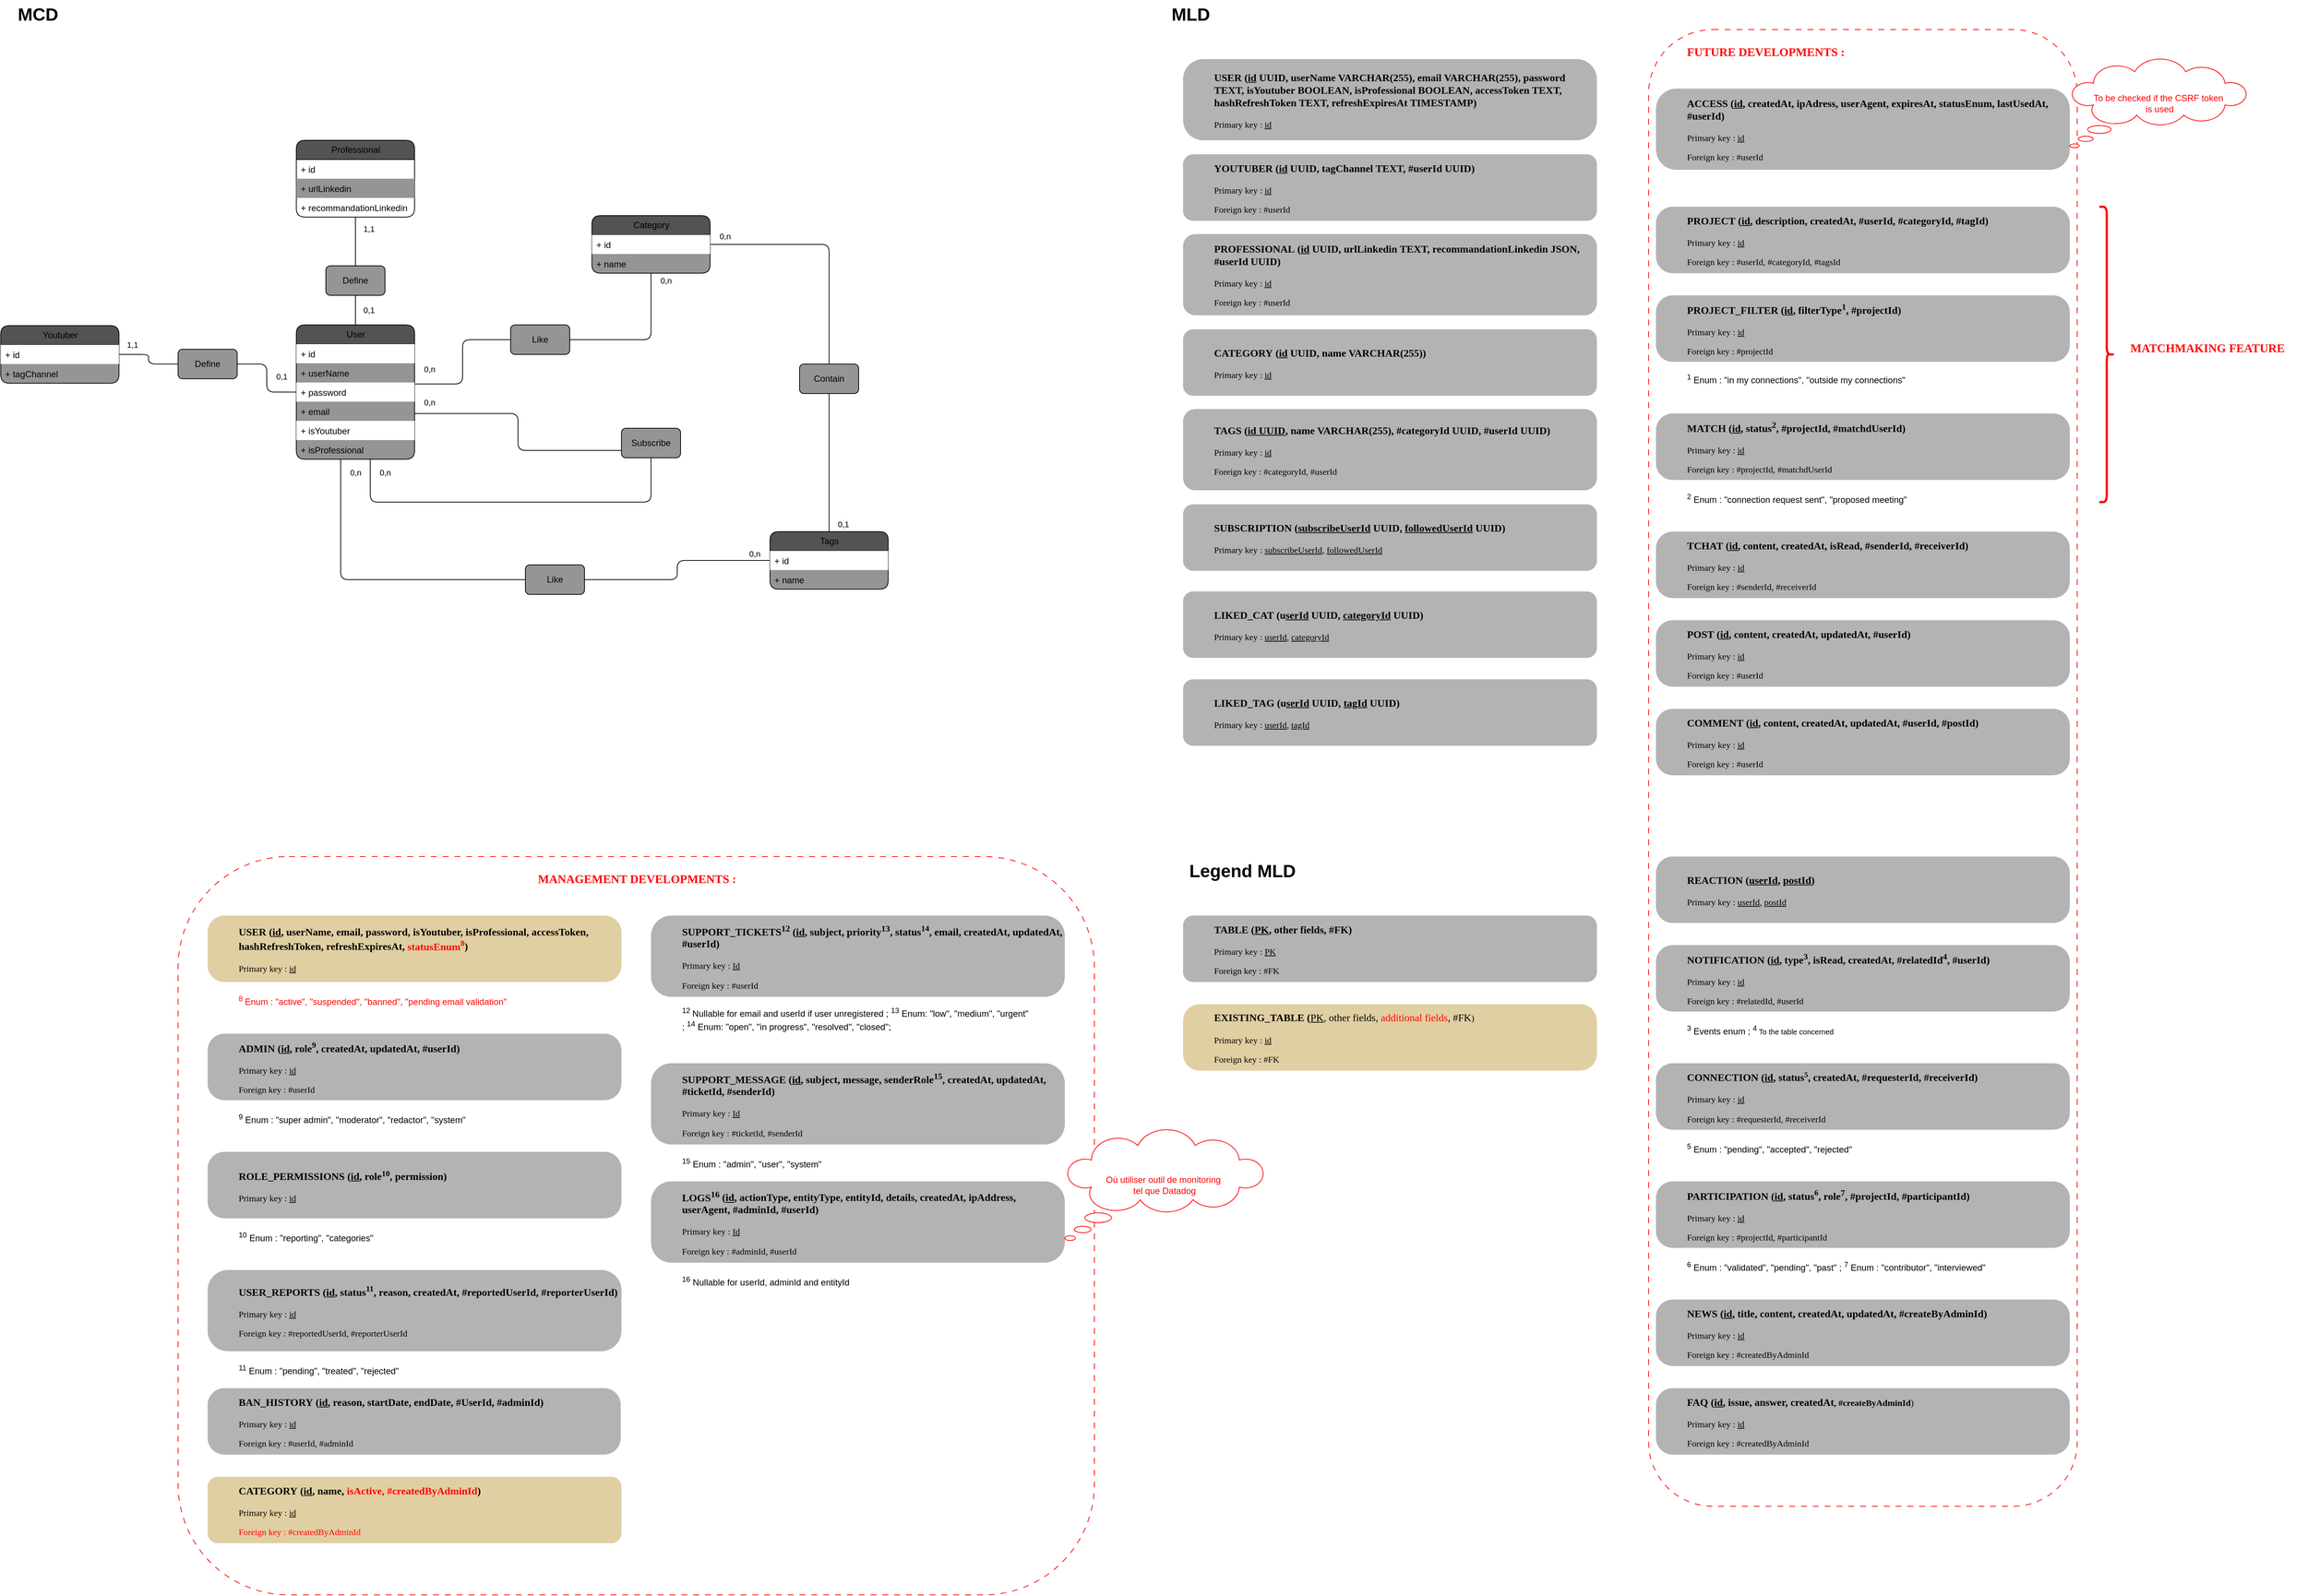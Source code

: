 <mxfile version="26.0.11">
  <diagram name="Page-1" id="kbPdjWkIte7VOqI4fmI9">
    <mxGraphModel dx="1434" dy="792" grid="1" gridSize="10" guides="1" tooltips="1" connect="1" arrows="1" fold="1" page="1" pageScale="1" pageWidth="1654" pageHeight="1169" math="0" shadow="0">
      <root>
        <mxCell id="0" />
        <mxCell id="1" parent="0" />
        <mxCell id="E3WwiNB33DCXUEcqO3If-22" value="" style="rounded=1;whiteSpace=wrap;html=1;fillColor=none;dashed=1;dashPattern=8 8;strokeColor=light-dark(#FF0000,#FF0000);fontColor=light-dark(#FF0000,#FF0000);" parent="1" vertex="1">
          <mxGeometry x="360" y="1200" width="1240" height="1000" as="geometry" />
        </mxCell>
        <mxCell id="28MRgLjDr1vpFrhW2gKt-58" value="" style="edgeStyle=orthogonalEdgeStyle;rounded=1;orthogonalLoop=1;jettySize=auto;html=1;flowAnimation=0;endArrow=none;endFill=0;fontColor=light-dark(#000000,#000000);" parent="1" source="28MRgLjDr1vpFrhW2gKt-130" target="28MRgLjDr1vpFrhW2gKt-53" edge="1">
          <mxGeometry relative="1" as="geometry" />
        </mxCell>
        <mxCell id="28MRgLjDr1vpFrhW2gKt-48" value="Professional" style="swimlane;fontStyle=0;childLayout=stackLayout;horizontal=1;startSize=26;fillColor=light-dark(#535353,#535353);horizontalStack=0;resizeParent=1;resizeParentMax=0;resizeLast=0;collapsible=1;marginBottom=0;html=1;rounded=1;swimlaneFillColor=light-dark(#FFFFFF,#FFFFFF);fontColor=light-dark(#000000,#000000);fillStyle=auto;" parent="1" vertex="1">
          <mxGeometry x="520" y="230" width="160" height="104" as="geometry">
            <mxRectangle x="360" y="280" width="120" height="30" as="alternateBounds" />
          </mxGeometry>
        </mxCell>
        <mxCell id="28MRgLjDr1vpFrhW2gKt-49" value="+ id" style="text;strokeColor=none;fillColor=none;align=left;verticalAlign=top;spacingLeft=4;spacingRight=4;overflow=hidden;rotatable=0;points=[[0,0.5],[1,0.5]];portConstraint=eastwest;whiteSpace=wrap;html=1;glass=0;shadow=0;fontColor=light-dark(#000000,#000000);" parent="28MRgLjDr1vpFrhW2gKt-48" vertex="1">
          <mxGeometry y="26" width="160" height="26" as="geometry" />
        </mxCell>
        <mxCell id="28MRgLjDr1vpFrhW2gKt-51" value="+ urlLinkedin" style="text;strokeColor=none;fillColor=light-dark(#959595,#959595);align=left;verticalAlign=top;spacingLeft=4;spacingRight=4;overflow=hidden;rotatable=0;points=[[0,0.5],[1,0.5]];portConstraint=eastwest;whiteSpace=wrap;html=1;fontColor=light-dark(#000000,#000000);" parent="28MRgLjDr1vpFrhW2gKt-48" vertex="1">
          <mxGeometry y="52" width="160" height="26" as="geometry" />
        </mxCell>
        <mxCell id="28MRgLjDr1vpFrhW2gKt-52" value="+ recommandationLinkedin" style="text;strokeColor=none;fillColor=none;align=left;verticalAlign=top;spacingLeft=4;spacingRight=4;overflow=hidden;rotatable=0;points=[[0,0.5],[1,0.5]];portConstraint=eastwest;whiteSpace=wrap;html=1;fontColor=light-dark(#000000,#000000);" parent="28MRgLjDr1vpFrhW2gKt-48" vertex="1">
          <mxGeometry y="78" width="160" height="26" as="geometry" />
        </mxCell>
        <mxCell id="28MRgLjDr1vpFrhW2gKt-69" value="" style="rounded=1;orthogonalLoop=1;jettySize=auto;html=1;endArrow=none;endFill=0;edgeStyle=orthogonalEdgeStyle;fontColor=light-dark(#000000,#000000);" parent="1" source="28MRgLjDr1vpFrhW2gKt-133" target="28MRgLjDr1vpFrhW2gKt-62" edge="1">
          <mxGeometry relative="1" as="geometry" />
        </mxCell>
        <mxCell id="28MRgLjDr1vpFrhW2gKt-71" value="1,1" style="edgeLabel;html=1;align=center;verticalAlign=middle;resizable=0;points=[];labelBackgroundColor=none;fontColor=light-dark(#000000,#FFFFFF);" parent="28MRgLjDr1vpFrhW2gKt-69" vertex="1" connectable="0">
          <mxGeometry x="0.81" y="1" relative="1" as="geometry">
            <mxPoint x="9" y="-14" as="offset" />
          </mxGeometry>
        </mxCell>
        <mxCell id="28MRgLjDr1vpFrhW2gKt-111" value="" style="edgeStyle=orthogonalEdgeStyle;rounded=1;orthogonalLoop=1;jettySize=auto;html=1;strokeColor=default;endArrow=none;endFill=0;fontColor=light-dark(#000000,#000000);" parent="1" edge="1">
          <mxGeometry relative="1" as="geometry">
            <mxPoint x="680" y="600" as="sourcePoint" />
            <mxPoint x="960" y="650" as="targetPoint" />
            <Array as="points">
              <mxPoint x="820" y="600" />
              <mxPoint x="820" y="650" />
            </Array>
          </mxGeometry>
        </mxCell>
        <object label="User" placeholders="1" id="28MRgLjDr1vpFrhW2gKt-53">
          <mxCell style="swimlane;fontStyle=0;childLayout=stackLayout;horizontal=1;startSize=26;fillColor=light-dark(#535353,#535353);horizontalStack=0;resizeParent=1;resizeParentMax=0;resizeLast=0;collapsible=1;marginBottom=0;html=1;rounded=1;swimlaneFillColor=light-dark(#959595,#959595);fontColor=light-dark(#000000,#000000);" parent="1" vertex="1">
            <mxGeometry x="520" y="480" width="160" height="182" as="geometry">
              <mxRectangle x="360" y="280" width="120" height="30" as="alternateBounds" />
            </mxGeometry>
          </mxCell>
        </object>
        <mxCell id="28MRgLjDr1vpFrhW2gKt-54" value="+ id" style="text;strokeColor=none;fillColor=light-dark(#FFFFFF,#FFFFFF);align=left;verticalAlign=top;spacingLeft=4;spacingRight=4;overflow=hidden;rotatable=0;points=[[0,0.5],[1,0.5]];portConstraint=eastwest;whiteSpace=wrap;html=1;glass=0;shadow=0;fontColor=light-dark(#000000,#000000);" parent="28MRgLjDr1vpFrhW2gKt-53" vertex="1">
          <mxGeometry y="26" width="160" height="26" as="geometry" />
        </mxCell>
        <mxCell id="28MRgLjDr1vpFrhW2gKt-55" value="+ userName" style="text;strokeColor=none;fillColor=none;align=left;verticalAlign=top;spacingLeft=4;spacingRight=4;overflow=hidden;rotatable=0;points=[[0,0.5],[1,0.5]];portConstraint=eastwest;whiteSpace=wrap;html=1;fontColor=light-dark(#000000,#000000);" parent="28MRgLjDr1vpFrhW2gKt-53" vertex="1">
          <mxGeometry y="52" width="160" height="26" as="geometry" />
        </mxCell>
        <mxCell id="28MRgLjDr1vpFrhW2gKt-56" value="+ password" style="text;strokeColor=none;fillColor=light-dark(#FFFFFF,#FFFFFF);align=left;verticalAlign=top;spacingLeft=4;spacingRight=4;overflow=hidden;rotatable=0;points=[[0,0.5],[1,0.5]];portConstraint=eastwest;whiteSpace=wrap;html=1;fontColor=light-dark(#000000,#000000);" parent="28MRgLjDr1vpFrhW2gKt-53" vertex="1">
          <mxGeometry y="78" width="160" height="26" as="geometry" />
        </mxCell>
        <mxCell id="28MRgLjDr1vpFrhW2gKt-57" value="+ email" style="text;strokeColor=none;fillColor=none;align=left;verticalAlign=top;spacingLeft=4;spacingRight=4;overflow=hidden;rotatable=0;points=[[0,0.5],[1,0.5]];portConstraint=eastwest;whiteSpace=wrap;html=1;fontColor=light-dark(#000000,#000000);" parent="28MRgLjDr1vpFrhW2gKt-53" vertex="1">
          <mxGeometry y="104" width="160" height="26" as="geometry" />
        </mxCell>
        <mxCell id="28MRgLjDr1vpFrhW2gKt-60" value="+ isYoutuber" style="text;strokeColor=none;fillColor=light-dark(#FFFFFF,#FFFFFF);align=left;verticalAlign=top;spacingLeft=4;spacingRight=4;overflow=hidden;rotatable=0;points=[[0,0.5],[1,0.5]];portConstraint=eastwest;whiteSpace=wrap;html=1;fontColor=light-dark(#000000,#000000);gradientColor=none;" parent="28MRgLjDr1vpFrhW2gKt-53" vertex="1">
          <mxGeometry y="130" width="160" height="26" as="geometry" />
        </mxCell>
        <mxCell id="28MRgLjDr1vpFrhW2gKt-61" value="+ isProfessional" style="text;strokeColor=none;fillColor=none;align=left;verticalAlign=top;spacingLeft=4;spacingRight=4;overflow=hidden;rotatable=0;points=[[0,0.5],[1,0.5]];portConstraint=eastwest;whiteSpace=wrap;html=1;fontColor=light-dark(#000000,#000000);" parent="28MRgLjDr1vpFrhW2gKt-53" vertex="1">
          <mxGeometry y="156" width="160" height="26" as="geometry" />
        </mxCell>
        <object label="Youtuber" placeholders="1" id="28MRgLjDr1vpFrhW2gKt-62">
          <mxCell style="swimlane;fontStyle=0;childLayout=stackLayout;horizontal=1;startSize=26;fillColor=light-dark(#535353,#535353);horizontalStack=0;resizeParent=1;resizeParentMax=0;resizeLast=0;collapsible=1;marginBottom=0;html=1;rounded=1;swimlaneFillColor=light-dark(#959595,#959595);fontColor=light-dark(#000000,#000000);" parent="1" vertex="1">
            <mxGeometry x="120" y="481" width="160" height="78" as="geometry">
              <mxRectangle x="360" y="280" width="120" height="30" as="alternateBounds" />
            </mxGeometry>
          </mxCell>
        </object>
        <mxCell id="28MRgLjDr1vpFrhW2gKt-63" value="+ id" style="text;strokeColor=none;fillColor=light-dark(#FFFFFF,#FFFFFF);align=left;verticalAlign=top;spacingLeft=4;spacingRight=4;overflow=hidden;rotatable=0;points=[[0,0.5],[1,0.5]];portConstraint=eastwest;whiteSpace=wrap;html=1;glass=0;shadow=0;fontColor=light-dark(#000000,#000000);" parent="28MRgLjDr1vpFrhW2gKt-62" vertex="1">
          <mxGeometry y="26" width="160" height="26" as="geometry" />
        </mxCell>
        <mxCell id="28MRgLjDr1vpFrhW2gKt-65" value="+ tagChannel" style="text;strokeColor=none;fillColor=none;align=left;verticalAlign=top;spacingLeft=4;spacingRight=4;overflow=hidden;rotatable=0;points=[[0,0.5],[1,0.5]];portConstraint=eastwest;whiteSpace=wrap;html=1;fontColor=light-dark(#000000,#000000);" parent="28MRgLjDr1vpFrhW2gKt-62" vertex="1">
          <mxGeometry y="52" width="160" height="26" as="geometry" />
        </mxCell>
        <mxCell id="28MRgLjDr1vpFrhW2gKt-83" value="" style="rounded=1;orthogonalLoop=1;jettySize=auto;html=1;endArrow=none;endFill=0;edgeStyle=orthogonalEdgeStyle;fontColor=light-dark(#000000,#000000);" parent="1" source="28MRgLjDr1vpFrhW2gKt-128" target="28MRgLjDr1vpFrhW2gKt-80" edge="1">
          <mxGeometry relative="1" as="geometry" />
        </mxCell>
        <object label="Category" placeholders="1" id="28MRgLjDr1vpFrhW2gKt-72">
          <mxCell style="swimlane;fontStyle=0;childLayout=stackLayout;horizontal=1;startSize=26;fillColor=light-dark(#535353,#535353);horizontalStack=0;resizeParent=1;resizeParentMax=0;resizeLast=0;collapsible=1;marginBottom=0;html=1;rounded=1;swimlaneFillColor=light-dark(#959595,#959595);fontColor=light-dark(#000000,#000000);" parent="1" vertex="1">
            <mxGeometry x="920" y="332" width="160" height="78" as="geometry">
              <mxRectangle x="360" y="280" width="120" height="30" as="alternateBounds" />
            </mxGeometry>
          </mxCell>
        </object>
        <mxCell id="28MRgLjDr1vpFrhW2gKt-73" value="+ id" style="text;strokeColor=none;fillColor=light-dark(#FFFFFF,#FFFFFF);align=left;verticalAlign=top;spacingLeft=4;spacingRight=4;overflow=hidden;rotatable=0;points=[[0,0.5],[1,0.5]];portConstraint=eastwest;whiteSpace=wrap;html=1;glass=0;shadow=0;fontColor=light-dark(#000000,#000000);" parent="28MRgLjDr1vpFrhW2gKt-72" vertex="1">
          <mxGeometry y="26" width="160" height="26" as="geometry" />
        </mxCell>
        <mxCell id="28MRgLjDr1vpFrhW2gKt-74" value="+ name" style="text;strokeColor=none;fillColor=none;align=left;verticalAlign=top;spacingLeft=4;spacingRight=4;overflow=hidden;rotatable=0;points=[[0,0.5],[1,0.5]];portConstraint=eastwest;whiteSpace=wrap;html=1;fontColor=light-dark(#000000,#000000);" parent="28MRgLjDr1vpFrhW2gKt-72" vertex="1">
          <mxGeometry y="52" width="160" height="26" as="geometry" />
        </mxCell>
        <object label="Tags" placeholders="1" id="28MRgLjDr1vpFrhW2gKt-80">
          <mxCell style="swimlane;fontStyle=0;childLayout=stackLayout;horizontal=1;startSize=26;fillColor=light-dark(#535353,#535353);horizontalStack=0;resizeParent=1;resizeParentMax=0;resizeLast=0;collapsible=1;marginBottom=0;html=1;rounded=1;swimlaneFillColor=light-dark(#959595,#959595);fontColor=light-dark(#000000,#000000);" parent="1" vertex="1">
            <mxGeometry x="1161" y="760" width="160" height="78" as="geometry">
              <mxRectangle x="1161" y="760" width="120" height="30" as="alternateBounds" />
            </mxGeometry>
          </mxCell>
        </object>
        <mxCell id="28MRgLjDr1vpFrhW2gKt-81" value="+ id" style="text;strokeColor=none;fillColor=light-dark(#FFFFFF,#FFFFFF);align=left;verticalAlign=top;spacingLeft=4;spacingRight=4;overflow=hidden;rotatable=0;points=[[0,0.5],[1,0.5]];portConstraint=eastwest;whiteSpace=wrap;html=1;glass=0;shadow=0;fontColor=light-dark(#000000,#000000);" parent="28MRgLjDr1vpFrhW2gKt-80" vertex="1">
          <mxGeometry y="26" width="160" height="26" as="geometry" />
        </mxCell>
        <mxCell id="28MRgLjDr1vpFrhW2gKt-82" value="+ name" style="text;strokeColor=none;fillColor=none;align=left;verticalAlign=top;spacingLeft=4;spacingRight=4;overflow=hidden;rotatable=0;points=[[0,0.5],[1,0.5]];portConstraint=eastwest;whiteSpace=wrap;html=1;fontColor=light-dark(#000000,#000000);" parent="28MRgLjDr1vpFrhW2gKt-80" vertex="1">
          <mxGeometry y="52" width="160" height="26" as="geometry" />
        </mxCell>
        <mxCell id="28MRgLjDr1vpFrhW2gKt-104" style="edgeStyle=orthogonalEdgeStyle;rounded=1;orthogonalLoop=1;jettySize=auto;html=1;endArrow=none;endFill=0;fontColor=light-dark(#000000,#000000);" parent="1" source="28MRgLjDr1vpFrhW2gKt-126" target="28MRgLjDr1vpFrhW2gKt-53" edge="1">
          <mxGeometry relative="1" as="geometry">
            <mxPoint x="1001" y="799.034" as="sourcePoint" />
            <Array as="points">
              <mxPoint x="580" y="825" />
            </Array>
          </mxGeometry>
        </mxCell>
        <mxCell id="28MRgLjDr1vpFrhW2gKt-113" style="edgeStyle=orthogonalEdgeStyle;rounded=1;orthogonalLoop=1;jettySize=auto;html=1;endArrow=none;endFill=0;fontColor=light-dark(#000000,#000000);" parent="1" source="28MRgLjDr1vpFrhW2gKt-110" target="28MRgLjDr1vpFrhW2gKt-53" edge="1">
          <mxGeometry relative="1" as="geometry">
            <Array as="points">
              <mxPoint x="1000" y="720" />
              <mxPoint x="620" y="720" />
            </Array>
          </mxGeometry>
        </mxCell>
        <mxCell id="28MRgLjDr1vpFrhW2gKt-110" value="Subscribe" style="whiteSpace=wrap;html=1;fillColor=light-dark(#959595,#959595);fontColor=light-dark(#000000,#000000);fontStyle=0;startSize=26;rounded=1;swimlaneFillColor=#666666;" parent="1" vertex="1">
          <mxGeometry x="960" y="620" width="80" height="40" as="geometry" />
        </mxCell>
        <mxCell id="28MRgLjDr1vpFrhW2gKt-120" value="" style="edgeStyle=orthogonalEdgeStyle;rounded=1;orthogonalLoop=1;jettySize=auto;html=1;jumpStyle=none;strokeColor=default;endArrow=none;endFill=0;fontColor=light-dark(#000000,#000000);" parent="1" source="28MRgLjDr1vpFrhW2gKt-53" target="28MRgLjDr1vpFrhW2gKt-119" edge="1">
          <mxGeometry relative="1" as="geometry">
            <mxPoint x="680" y="570" as="sourcePoint" />
            <mxPoint x="920" y="359" as="targetPoint" />
            <Array as="points">
              <mxPoint x="745" y="560" />
              <mxPoint x="745" y="500" />
            </Array>
          </mxGeometry>
        </mxCell>
        <mxCell id="28MRgLjDr1vpFrhW2gKt-125" style="edgeStyle=orthogonalEdgeStyle;rounded=1;orthogonalLoop=1;jettySize=auto;html=1;endArrow=none;endFill=0;fontColor=light-dark(#000000,#000000);" parent="1" source="28MRgLjDr1vpFrhW2gKt-119" target="28MRgLjDr1vpFrhW2gKt-72" edge="1">
          <mxGeometry relative="1" as="geometry" />
        </mxCell>
        <mxCell id="28MRgLjDr1vpFrhW2gKt-119" value="Like" style="whiteSpace=wrap;html=1;fillColor=light-dark(#959595,#959595);fontColor=light-dark(#000000,#000000);fontStyle=0;startSize=26;rounded=1;swimlaneFillColor=#666666;" parent="1" vertex="1">
          <mxGeometry x="810" y="480" width="80" height="40" as="geometry" />
        </mxCell>
        <mxCell id="28MRgLjDr1vpFrhW2gKt-127" value="" style="rounded=1;orthogonalLoop=1;jettySize=auto;html=1;endArrow=none;endFill=0;edgeStyle=orthogonalEdgeStyle;fontColor=light-dark(#000000,#000000);" parent="1" source="28MRgLjDr1vpFrhW2gKt-80" target="28MRgLjDr1vpFrhW2gKt-126" edge="1">
          <mxGeometry relative="1" as="geometry">
            <mxPoint x="1161" y="825" as="sourcePoint" />
            <mxPoint x="580" y="662" as="targetPoint" />
          </mxGeometry>
        </mxCell>
        <mxCell id="28MRgLjDr1vpFrhW2gKt-126" value="Like" style="whiteSpace=wrap;html=1;fillColor=light-dark(#959595,#959595);fontColor=light-dark(#000000,#000000);fontStyle=0;startSize=26;rounded=1;swimlaneFillColor=#666666;" parent="1" vertex="1">
          <mxGeometry x="830" y="805" width="80" height="40" as="geometry" />
        </mxCell>
        <mxCell id="28MRgLjDr1vpFrhW2gKt-129" value="" style="edgeStyle=orthogonalEdgeStyle;rounded=1;orthogonalLoop=1;jettySize=auto;html=1;endArrow=none;endFill=0;fontColor=light-dark(#000000,#000000);" parent="1" source="28MRgLjDr1vpFrhW2gKt-72" target="28MRgLjDr1vpFrhW2gKt-128" edge="1">
          <mxGeometry relative="1" as="geometry">
            <mxPoint x="1080" y="371" as="sourcePoint" />
            <mxPoint x="1241" y="760" as="targetPoint" />
          </mxGeometry>
        </mxCell>
        <mxCell id="28MRgLjDr1vpFrhW2gKt-128" value="Contain" style="whiteSpace=wrap;html=1;fillColor=light-dark(#959595,#959595);fontColor=light-dark(#000000,#000000);fontStyle=0;startSize=26;rounded=1;swimlaneFillColor=#666666;" parent="1" vertex="1">
          <mxGeometry x="1201" y="533" width="80" height="40" as="geometry" />
        </mxCell>
        <mxCell id="28MRgLjDr1vpFrhW2gKt-131" value="" style="edgeStyle=orthogonalEdgeStyle;rounded=1;orthogonalLoop=1;jettySize=auto;html=1;flowAnimation=0;endArrow=none;endFill=0;fontColor=light-dark(#000000,#000000);" parent="1" source="28MRgLjDr1vpFrhW2gKt-48" target="28MRgLjDr1vpFrhW2gKt-130" edge="1">
          <mxGeometry relative="1" as="geometry">
            <mxPoint x="600" y="410" as="sourcePoint" />
            <mxPoint x="600" y="480" as="targetPoint" />
          </mxGeometry>
        </mxCell>
        <mxCell id="28MRgLjDr1vpFrhW2gKt-132" value="1,1" style="edgeLabel;html=1;align=center;verticalAlign=middle;resizable=0;points=[];labelBackgroundColor=none;fontColor=light-dark(#000000,#FFFFFF);" parent="28MRgLjDr1vpFrhW2gKt-131" vertex="1" connectable="0">
          <mxGeometry x="-0.223" y="-1" relative="1" as="geometry">
            <mxPoint x="19" y="-10" as="offset" />
          </mxGeometry>
        </mxCell>
        <mxCell id="28MRgLjDr1vpFrhW2gKt-136" value="0,1" style="edgeLabel;html=1;align=center;verticalAlign=middle;resizable=0;points=[];labelBackgroundColor=none;fontColor=light-dark(#000000,#FFFFFF);" parent="28MRgLjDr1vpFrhW2gKt-131" vertex="1" connectable="0">
          <mxGeometry x="-0.223" y="-1" relative="1" as="geometry">
            <mxPoint x="19" y="100" as="offset" />
          </mxGeometry>
        </mxCell>
        <mxCell id="28MRgLjDr1vpFrhW2gKt-137" value="0,1" style="edgeLabel;html=1;align=center;verticalAlign=middle;resizable=0;points=[];labelBackgroundColor=none;fontColor=light-dark(#000000,#FFFFFF);" parent="28MRgLjDr1vpFrhW2gKt-131" vertex="1" connectable="0">
          <mxGeometry x="-0.223" y="-1" relative="1" as="geometry">
            <mxPoint x="-99" y="190" as="offset" />
          </mxGeometry>
        </mxCell>
        <mxCell id="28MRgLjDr1vpFrhW2gKt-138" value="0,n" style="edgeLabel;html=1;align=center;verticalAlign=middle;resizable=0;points=[];labelBackgroundColor=none;fontColor=light-dark(#000000,#FFFFFF);" parent="28MRgLjDr1vpFrhW2gKt-131" vertex="1" connectable="0">
          <mxGeometry x="-0.223" y="-1" relative="1" as="geometry">
            <mxPoint x="101" y="180" as="offset" />
          </mxGeometry>
        </mxCell>
        <mxCell id="28MRgLjDr1vpFrhW2gKt-139" value="0,n" style="edgeLabel;html=1;align=center;verticalAlign=middle;resizable=0;points=[];labelBackgroundColor=none;fontColor=light-dark(#000000,#FFFFFF);" parent="28MRgLjDr1vpFrhW2gKt-131" vertex="1" connectable="0">
          <mxGeometry x="-0.223" y="-1" relative="1" as="geometry">
            <mxPoint x="101" y="225" as="offset" />
          </mxGeometry>
        </mxCell>
        <mxCell id="28MRgLjDr1vpFrhW2gKt-140" value="0,n" style="edgeLabel;html=1;align=center;verticalAlign=middle;resizable=0;points=[];labelBackgroundColor=none;fontColor=light-dark(#000000,#FFFFFF);" parent="28MRgLjDr1vpFrhW2gKt-131" vertex="1" connectable="0">
          <mxGeometry x="-0.223" y="-1" relative="1" as="geometry">
            <mxPoint x="421" y="60" as="offset" />
          </mxGeometry>
        </mxCell>
        <mxCell id="28MRgLjDr1vpFrhW2gKt-141" value="0,n" style="edgeLabel;html=1;align=center;verticalAlign=middle;resizable=0;points=[];labelBackgroundColor=none;fontColor=light-dark(#000000,#FFFFFF);" parent="28MRgLjDr1vpFrhW2gKt-131" vertex="1" connectable="0">
          <mxGeometry x="-0.223" y="-1" relative="1" as="geometry">
            <mxPoint x="501" as="offset" />
          </mxGeometry>
        </mxCell>
        <mxCell id="28MRgLjDr1vpFrhW2gKt-142" value="0,1" style="edgeLabel;html=1;align=center;verticalAlign=middle;resizable=0;points=[];labelBackgroundColor=none;fontColor=light-dark(#000000,#FFFFFF);" parent="28MRgLjDr1vpFrhW2gKt-131" vertex="1" connectable="0">
          <mxGeometry x="-0.223" y="-1" relative="1" as="geometry">
            <mxPoint x="661" y="390" as="offset" />
          </mxGeometry>
        </mxCell>
        <mxCell id="28MRgLjDr1vpFrhW2gKt-143" value="0,n" style="edgeLabel;html=1;align=center;verticalAlign=middle;resizable=0;points=[];labelBackgroundColor=none;fontColor=light-dark(#000000,#FFFFFF);" parent="28MRgLjDr1vpFrhW2gKt-131" vertex="1" connectable="0">
          <mxGeometry x="-0.223" y="-1" relative="1" as="geometry">
            <mxPoint x="541" y="430" as="offset" />
          </mxGeometry>
        </mxCell>
        <mxCell id="28MRgLjDr1vpFrhW2gKt-144" value="0,n" style="edgeLabel;html=1;align=center;verticalAlign=middle;resizable=0;points=[];labelBackgroundColor=none;fontColor=light-dark(#000000,#FFFFFF);" parent="28MRgLjDr1vpFrhW2gKt-131" vertex="1" connectable="0">
          <mxGeometry x="-0.223" y="-1" relative="1" as="geometry">
            <mxPoint x="41" y="320" as="offset" />
          </mxGeometry>
        </mxCell>
        <mxCell id="28MRgLjDr1vpFrhW2gKt-145" value="0,n" style="edgeLabel;html=1;align=center;verticalAlign=middle;resizable=0;points=[];labelBackgroundColor=none;fontColor=light-dark(#000000,#FFFFFF);" parent="28MRgLjDr1vpFrhW2gKt-131" vertex="1" connectable="0">
          <mxGeometry x="-0.223" y="-1" relative="1" as="geometry">
            <mxPoint x="1" y="320" as="offset" />
          </mxGeometry>
        </mxCell>
        <mxCell id="28MRgLjDr1vpFrhW2gKt-130" value="Define" style="whiteSpace=wrap;html=1;fillColor=light-dark(#959595,#959595);fontColor=light-dark(#000000,#000000);fontStyle=0;startSize=26;rounded=1;swimlaneFillColor=#666666;" parent="1" vertex="1">
          <mxGeometry x="560" y="400" width="80" height="40" as="geometry" />
        </mxCell>
        <mxCell id="28MRgLjDr1vpFrhW2gKt-134" value="" style="edgeStyle=orthogonalEdgeStyle;rounded=1;orthogonalLoop=1;jettySize=auto;html=1;endArrow=none;endFill=0;fontColor=light-dark(#000000,#000000);" parent="1" source="28MRgLjDr1vpFrhW2gKt-53" target="28MRgLjDr1vpFrhW2gKt-133" edge="1">
          <mxGeometry relative="1" as="geometry">
            <mxPoint x="520" y="571" as="sourcePoint" />
            <mxPoint x="360" y="533" as="targetPoint" />
          </mxGeometry>
        </mxCell>
        <mxCell id="28MRgLjDr1vpFrhW2gKt-133" value="Define" style="whiteSpace=wrap;html=1;fillColor=light-dark(#959595,#959595);fontColor=light-dark(#000000,#000000);fontStyle=0;startSize=26;rounded=1;swimlaneFillColor=#666666;" parent="1" vertex="1">
          <mxGeometry x="360" y="513" width="80" height="40" as="geometry" />
        </mxCell>
        <mxCell id="temJHS14F2omv68zXtzl-1" value="MLD" style="text;strokeColor=none;fillColor=none;html=1;fontSize=24;fontStyle=1;verticalAlign=middle;align=center;fontColor=light-dark(#000000,#FFFFFF);" parent="1" vertex="1">
          <mxGeometry x="1680" y="40" width="100" height="40" as="geometry" />
        </mxCell>
        <mxCell id="temJHS14F2omv68zXtzl-17" value="&lt;blockquote style=&quot;margin: 0 0 0 40px; border: none; padding: 0px;&quot;&gt;&lt;h3 style=&quot;&quot;&gt;&lt;font face=&quot;Comic Sans MS&quot; style=&quot;&quot;&gt;&lt;b style=&quot;line-height: 100%;&quot;&gt;USER &lt;/b&gt;(&lt;u&gt;id&lt;/u&gt;&amp;nbsp;&lt;font style=&quot;&quot;&gt;UUID&lt;/font&gt;, userName &lt;font style=&quot;&quot;&gt;VARCHAR(255)&lt;/font&gt;, email &lt;font style=&quot;&quot;&gt;VARCHAR(255)&lt;/font&gt;, password &lt;font&gt;TEXT&lt;/font&gt;, isYoutuber &lt;font&gt;BOOLEAN&lt;/font&gt;, isProfessional &lt;font&gt;BOOLEAN&lt;/font&gt;, accessToken TEXT, hashRefreshToken TEXT, refreshExpiresAt TIMESTAMP)&lt;/font&gt;&lt;/h3&gt;&lt;p style=&quot;&quot;&gt;&lt;font face=&quot;Comic Sans MS&quot; style=&quot;&quot;&gt;Primary key : &lt;u&gt;id&lt;/u&gt;&lt;/font&gt;&lt;/p&gt;&lt;/blockquote&gt;" style="rounded=1;whiteSpace=wrap;html=1;strokeColor=none;arcSize=25;fillColor=light-dark(#B3B3B3,#B3B3B3);align=left;fontColor=light-dark(#000000,#000000);" parent="1" vertex="1">
          <mxGeometry x="1720" y="120" width="560" height="110" as="geometry" />
        </mxCell>
        <mxCell id="temJHS14F2omv68zXtzl-18" value="&lt;blockquote style=&quot;margin: 0 0 0 40px; border: none; padding: 0px;&quot;&gt;&lt;h3 style=&quot;&quot;&gt;&lt;font face=&quot;Comic Sans MS&quot; style=&quot;&quot;&gt;&lt;b style=&quot;line-height: 100%;&quot;&gt;YOUTUBER&amp;nbsp;&lt;/b&gt;(&lt;u&gt;id&lt;/u&gt;&amp;nbsp;UUID, tagChannel TEXT, #userId UUID)&lt;/font&gt;&lt;/h3&gt;&lt;p style=&quot;&quot;&gt;&lt;font face=&quot;Comic Sans MS&quot; style=&quot;&quot;&gt;Primary key : &lt;u&gt;id&lt;/u&gt;&lt;/font&gt;&lt;/p&gt;&lt;p style=&quot;&quot;&gt;&lt;font face=&quot;Comic Sans MS&quot; style=&quot;&quot;&gt;Foreign key : #userId&lt;/font&gt;&lt;/p&gt;&lt;/blockquote&gt;" style="rounded=1;whiteSpace=wrap;html=1;strokeColor=none;align=left;fillColor=light-dark(#B3B3B3,#B3B3B3);fontColor=light-dark(#000000,#000000);" parent="1" vertex="1">
          <mxGeometry x="1720" y="249" width="560" height="90" as="geometry" />
        </mxCell>
        <mxCell id="i6DJvglwpFI4KG_XhVRq-2" value="&lt;blockquote style=&quot;margin: 0 0 0 40px; border: none; padding: 0px;&quot;&gt;&lt;h3 style=&quot;&quot;&gt;&lt;font style=&quot;&quot; face=&quot;Comic Sans MS&quot;&gt;&lt;b style=&quot;line-height: 100%;&quot;&gt;PROFESSIONAL&amp;nbsp;&lt;/b&gt;(&lt;u&gt;id&lt;/u&gt; UUID, urlLinkedin TEXT, recommandationLinkedin JSON, #userId UUID)&lt;/font&gt;&lt;/h3&gt;&lt;p style=&quot;&quot;&gt;&lt;font style=&quot;&quot; face=&quot;Comic Sans MS&quot;&gt;Primary key : &lt;u&gt;id&lt;/u&gt;&lt;/font&gt;&lt;/p&gt;&lt;p style=&quot;&quot;&gt;&lt;font style=&quot;&quot; face=&quot;Comic Sans MS&quot;&gt;Foreign key : #userId&lt;/font&gt;&lt;/p&gt;&lt;/blockquote&gt;" style="rounded=1;whiteSpace=wrap;html=1;strokeColor=none;align=left;fillColor=light-dark(#B3B3B3,#B3B3B3);fontColor=light-dark(#000000,#000000);" parent="1" vertex="1">
          <mxGeometry x="1720" y="357" width="560" height="110" as="geometry" />
        </mxCell>
        <mxCell id="i6DJvglwpFI4KG_XhVRq-3" value="&lt;blockquote style=&quot;margin: 0 0 0 40px; border: none; padding: 0px;&quot;&gt;&lt;h3 style=&quot;&quot;&gt;&lt;font style=&quot;&quot; face=&quot;Comic Sans MS&quot;&gt;&lt;b style=&quot;line-height: 100%;&quot;&gt;CATEGORY&amp;nbsp;&lt;/b&gt;(&lt;u&gt;id&lt;/u&gt; UUID, name VARCHAR(255))&lt;/font&gt;&lt;/h3&gt;&lt;p style=&quot;&quot;&gt;&lt;font style=&quot;&quot; face=&quot;Comic Sans MS&quot;&gt;Primary key : &lt;u&gt;id&lt;/u&gt;&lt;/font&gt;&lt;/p&gt;&lt;/blockquote&gt;" style="rounded=1;whiteSpace=wrap;html=1;strokeColor=none;align=left;fillColor=light-dark(#B3B3B3,#B3B3B3);fontColor=light-dark(#000000,#000000);" parent="1" vertex="1">
          <mxGeometry x="1720" y="486" width="560" height="90" as="geometry" />
        </mxCell>
        <mxCell id="i6DJvglwpFI4KG_XhVRq-4" value="&lt;blockquote style=&quot;margin: 0 0 0 40px; border: none; padding: 0px;&quot;&gt;&lt;h3 style=&quot;&quot;&gt;&lt;font style=&quot;&quot; face=&quot;Comic Sans MS&quot;&gt;&lt;b style=&quot;line-height: 100%;&quot;&gt;TAGS&amp;nbsp;&lt;/b&gt;(&lt;u&gt;id UUID&lt;/u&gt;, name VARCHAR(255), #categoryId UUID, #userId UUID)&lt;/font&gt;&lt;/h3&gt;&lt;p style=&quot;&quot;&gt;&lt;font style=&quot;&quot; face=&quot;Comic Sans MS&quot;&gt;Primary key : &lt;u&gt;id&lt;/u&gt;&lt;/font&gt;&lt;/p&gt;&lt;p style=&quot;&quot;&gt;&lt;font style=&quot;&quot; face=&quot;Comic Sans MS&quot;&gt;Foreign key : #categoryId, #userId&lt;/font&gt;&lt;/p&gt;&lt;/blockquote&gt;" style="rounded=1;whiteSpace=wrap;html=1;strokeColor=none;align=left;fillColor=light-dark(#B3B3B3,#B3B3B3);fontColor=light-dark(#000000,#000000);" parent="1" vertex="1">
          <mxGeometry x="1720" y="594" width="560" height="110" as="geometry" />
        </mxCell>
        <mxCell id="i6DJvglwpFI4KG_XhVRq-5" value="&lt;blockquote style=&quot;margin: 0 0 0 40px; border: none; padding: 0px;&quot;&gt;&lt;h3 style=&quot;&quot;&gt;&lt;font style=&quot;&quot; face=&quot;Comic Sans MS&quot;&gt;&lt;b style=&quot;line-height: 100%;&quot;&gt;SUBSCRIPTION&amp;nbsp;&lt;/b&gt;(&lt;u&gt;subscribeUserId&lt;/u&gt;&amp;nbsp;UUID, &lt;u&gt;followedUserId&lt;/u&gt;&amp;nbsp;UUID)&lt;/font&gt;&lt;/h3&gt;&lt;p style=&quot;&quot;&gt;&lt;font style=&quot;&quot; face=&quot;Comic Sans MS&quot;&gt;Primary key : &lt;u&gt;subscribeUserId&lt;/u&gt;, &lt;u&gt;followedUserId&lt;/u&gt;&lt;/font&gt;&lt;/p&gt;&lt;/blockquote&gt;" style="rounded=1;whiteSpace=wrap;html=1;strokeColor=none;align=left;fillColor=light-dark(#B3B3B3,#B3B3B3);fontColor=light-dark(#000000,#000000);" parent="1" vertex="1">
          <mxGeometry x="1720" y="723" width="560" height="90" as="geometry" />
        </mxCell>
        <mxCell id="i6DJvglwpFI4KG_XhVRq-6" value="&lt;blockquote style=&quot;margin: 0 0 0 40px; border: none; padding: 0px;&quot;&gt;&lt;h3 style=&quot;&quot;&gt;&lt;font style=&quot;&quot; face=&quot;Comic Sans MS&quot;&gt;&lt;b style=&quot;line-height: 100%;&quot;&gt;LIKED_CAT&amp;nbsp;&lt;/b&gt;(u&lt;u&gt;serId&lt;/u&gt; UUID, &lt;u&gt;categoryId&lt;/u&gt;&amp;nbsp;UUID)&lt;/font&gt;&lt;/h3&gt;&lt;p style=&quot;&quot;&gt;&lt;font style=&quot;&quot; face=&quot;Comic Sans MS&quot;&gt;Primary key : &lt;u&gt;userId&lt;/u&gt;, &lt;u&gt;categoryId&lt;/u&gt;&lt;/font&gt;&lt;/p&gt;&lt;/blockquote&gt;" style="rounded=1;whiteSpace=wrap;html=1;strokeColor=none;align=left;fillColor=light-dark(#B3B3B3,#B3B3B3);fontColor=light-dark(#000000,#000000);" parent="1" vertex="1">
          <mxGeometry x="1720" y="841" width="560" height="90" as="geometry" />
        </mxCell>
        <mxCell id="i6DJvglwpFI4KG_XhVRq-7" value="" style="rounded=1;whiteSpace=wrap;html=1;fillColor=none;dashed=1;dashPattern=8 8;strokeColor=light-dark(#FF0000,#FF0000);fontColor=light-dark(#FF0000,#FF0000);" parent="1" vertex="1">
          <mxGeometry x="2350" y="80" width="580" height="2000" as="geometry" />
        </mxCell>
        <mxCell id="i6DJvglwpFI4KG_XhVRq-8" value="&lt;blockquote style=&quot;margin: 0 0 0 40px; border: none; padding: 0px;&quot;&gt;&lt;font style=&quot;&quot;&gt;FUTURE DEVELOPMENTS&amp;nbsp;:&amp;nbsp;&lt;/font&gt;&lt;/blockquote&gt;" style="text;strokeColor=none;fillColor=none;html=1;fontSize=16;fontStyle=1;verticalAlign=middle;align=left;fontFamily=Comic Sans MS;whiteSpace=wrap;fontColor=light-dark(#FF0000,#FF0000);" parent="1" vertex="1">
          <mxGeometry x="2360" y="80" width="560" height="60" as="geometry" />
        </mxCell>
        <mxCell id="i6DJvglwpFI4KG_XhVRq-10" value="&lt;blockquote style=&quot;margin: 0 0 0 40px; border: none; padding: 0px;&quot;&gt;&lt;h3 style=&quot;&quot;&gt;&lt;font style=&quot;&quot; face=&quot;Comic Sans MS&quot;&gt;&lt;b style=&quot;line-height: 100%;&quot;&gt;ACCESS&amp;nbsp;&lt;/b&gt;(&lt;u&gt;id&lt;/u&gt;, createdAt, ipAdress, userAgent, expiresAt, statusEnum, lastUsedAt, #userId)&lt;/font&gt;&lt;/h3&gt;&lt;p style=&quot;&quot;&gt;&lt;font style=&quot;&quot; face=&quot;Comic Sans MS&quot;&gt;Primary key : &lt;u&gt;id&lt;/u&gt;&lt;/font&gt;&lt;/p&gt;&lt;p style=&quot;&quot;&gt;&lt;span style=&quot;font-family: &amp;quot;Comic Sans MS&amp;quot;;&quot;&gt;&lt;font style=&quot;&quot;&gt;Foreign key : #userId&lt;/font&gt;&lt;/span&gt;&lt;font style=&quot;&quot; face=&quot;Comic Sans MS&quot;&gt;&lt;u&gt;&lt;/u&gt;&lt;/font&gt;&lt;/p&gt;&lt;/blockquote&gt;" style="rounded=1;whiteSpace=wrap;html=1;strokeColor=none;arcSize=25;fillColor=light-dark(#B3B3B3,#B3B3B3);align=left;fontColor=light-dark(#000000,#000000);" parent="1" vertex="1">
          <mxGeometry x="2360" y="160" width="560" height="110" as="geometry" />
        </mxCell>
        <mxCell id="i6DJvglwpFI4KG_XhVRq-11" value="To be checked if the CSRF token&lt;br&gt;&amp;nbsp;is used" style="whiteSpace=wrap;shape=mxgraph.basic.cloud_callout;html=1;verticalAlign=middle;fontColor=light-dark(#FF0000,#FF0000);strokeColor=light-dark(#FF0000,#FF0000);fillColor=light-dark(#FFFFFF,#000000);" parent="1" vertex="1">
          <mxGeometry x="2920" y="120" width="240" height="120" as="geometry" />
        </mxCell>
        <mxCell id="E3WwiNB33DCXUEcqO3If-1" value="&lt;blockquote style=&quot;margin: 0 0 0 40px; border: none; padding: 0px;&quot;&gt;&lt;h3 style=&quot;&quot;&gt;&lt;font style=&quot;&quot; face=&quot;Comic Sans MS&quot;&gt;&lt;b style=&quot;line-height: 100%;&quot;&gt;PROJECT&amp;nbsp;&lt;/b&gt;(&lt;u&gt;id&lt;/u&gt;, description, createdAt, #userId, #categoryId, #tagId)&lt;/font&gt;&lt;/h3&gt;&lt;p style=&quot;&quot;&gt;&lt;font style=&quot;&quot; face=&quot;Comic Sans MS&quot;&gt;Primary key : &lt;u&gt;id&lt;/u&gt;&lt;/font&gt;&lt;/p&gt;&lt;p style=&quot;&quot;&gt;&lt;span style=&quot;font-family: &amp;quot;Comic Sans MS&amp;quot;;&quot;&gt;&lt;font style=&quot;&quot;&gt;Foreign key : #userId, #categoryId, #tagsId&lt;/font&gt;&lt;/span&gt;&lt;font style=&quot;&quot; face=&quot;Comic Sans MS&quot;&gt;&lt;u&gt;&lt;/u&gt;&lt;/font&gt;&lt;/p&gt;&lt;/blockquote&gt;" style="rounded=1;whiteSpace=wrap;html=1;strokeColor=none;arcSize=25;fillColor=light-dark(#B3B3B3,#B3B3B3);align=left;fontColor=light-dark(#000000,#000000);" parent="1" vertex="1">
          <mxGeometry x="2360" y="320" width="560" height="90" as="geometry" />
        </mxCell>
        <mxCell id="E3WwiNB33DCXUEcqO3If-2" value="&lt;blockquote style=&quot;margin: 0 0 0 40px; border: none; padding: 0px;&quot;&gt;&lt;h3 style=&quot;&quot;&gt;&lt;font style=&quot;&quot; face=&quot;Comic Sans MS&quot;&gt;&lt;b style=&quot;line-height: 100%;&quot;&gt;PROJECT_FILTER&amp;nbsp;&lt;/b&gt;(&lt;u&gt;id&lt;/u&gt;, filterType&lt;sup&gt;1&lt;/sup&gt;, #projectId)&lt;/font&gt;&lt;/h3&gt;&lt;p style=&quot;&quot;&gt;&lt;font style=&quot;&quot; face=&quot;Comic Sans MS&quot;&gt;Primary key : &lt;u&gt;id&lt;/u&gt;&lt;/font&gt;&lt;/p&gt;&lt;p style=&quot;&quot;&gt;&lt;span style=&quot;font-family: &amp;quot;Comic Sans MS&amp;quot;;&quot;&gt;&lt;font style=&quot;&quot;&gt;Foreign key : #projectId&lt;/font&gt;&lt;/span&gt;&lt;/p&gt;&lt;/blockquote&gt;" style="rounded=1;whiteSpace=wrap;html=1;strokeColor=none;arcSize=25;fillColor=light-dark(#B3B3B3,#B3B3B3);align=left;fontColor=light-dark(#000000,#000000);" parent="1" vertex="1">
          <mxGeometry x="2360" y="440" width="560" height="90" as="geometry" />
        </mxCell>
        <mxCell id="E3WwiNB33DCXUEcqO3If-3" value="&lt;sup&gt;1&lt;/sup&gt; Enum : &quot;in my connections&quot;, &quot;outside my connections&quot;" style="text;html=1;align=left;verticalAlign=middle;whiteSpace=wrap;rounded=0;fontColor=light-dark(#000000,#FFFFFF);" parent="1" vertex="1">
          <mxGeometry x="2400" y="538" width="300" height="30" as="geometry" />
        </mxCell>
        <mxCell id="E3WwiNB33DCXUEcqO3If-4" value="&lt;blockquote style=&quot;margin: 0 0 0 40px; border: none; padding: 0px;&quot;&gt;&lt;h3 style=&quot;&quot;&gt;&lt;font style=&quot;&quot; face=&quot;Comic Sans MS&quot;&gt;&lt;b style=&quot;line-height: 100%;&quot;&gt;MATCH&amp;nbsp;&lt;/b&gt;(&lt;u&gt;id&lt;/u&gt;, status&lt;sup&gt;2&lt;/sup&gt;, #projectId, #matchdUserId)&lt;/font&gt;&lt;/h3&gt;&lt;p style=&quot;&quot;&gt;&lt;font style=&quot;&quot; face=&quot;Comic Sans MS&quot;&gt;Primary key : &lt;u&gt;id&lt;/u&gt;&lt;/font&gt;&lt;/p&gt;&lt;p style=&quot;&quot;&gt;&lt;span style=&quot;font-family: &amp;quot;Comic Sans MS&amp;quot;;&quot;&gt;&lt;font style=&quot;&quot;&gt;Foreign key : #projectId,&amp;nbsp;&lt;/font&gt;&lt;/span&gt;&lt;span style=&quot;font-family: &amp;quot;Comic Sans MS&amp;quot;; background-color: transparent;&quot;&gt;&lt;font style=&quot;&quot;&gt;#matchdUserId&lt;/font&gt;&lt;/span&gt;&lt;/p&gt;&lt;/blockquote&gt;" style="rounded=1;whiteSpace=wrap;html=1;strokeColor=none;arcSize=25;fillColor=light-dark(#B3B3B3,#B3B3B3);align=left;fontColor=light-dark(#000000,#000000);" parent="1" vertex="1">
          <mxGeometry x="2360" y="600" width="560" height="90" as="geometry" />
        </mxCell>
        <mxCell id="E3WwiNB33DCXUEcqO3If-5" value="&lt;sup&gt;2&lt;/sup&gt; Enum : &quot;connection request sent&quot;, &quot;proposed meeting&quot;" style="text;html=1;align=left;verticalAlign=middle;whiteSpace=wrap;rounded=0;fontColor=light-dark(#000000,#FFFFFF);" parent="1" vertex="1">
          <mxGeometry x="2400" y="700" width="480" height="30" as="geometry" />
        </mxCell>
        <mxCell id="E3WwiNB33DCXUEcqO3If-6" value="" style="shape=curlyBracket;whiteSpace=wrap;html=1;rounded=1;flipH=1;labelPosition=right;verticalLabelPosition=middle;align=left;verticalAlign=middle;strokeColor=light-dark(#FF0000,#FF0000);strokeWidth=3;fontColor=light-dark(#FF0000,#FF0000);" parent="1" vertex="1">
          <mxGeometry x="2960" y="320" width="20" height="400" as="geometry" />
        </mxCell>
        <mxCell id="E3WwiNB33DCXUEcqO3If-7" value="&lt;blockquote style=&quot;margin: 0 0 0 40px; border: none; padding: 0px;&quot;&gt;&lt;font style=&quot;&quot;&gt;MATCHMAKING FEATURE&lt;/font&gt;&lt;/blockquote&gt;" style="text;strokeColor=none;fillColor=none;html=1;fontSize=16;fontStyle=1;verticalAlign=middle;align=left;fontFamily=Comic Sans MS;whiteSpace=wrap;fontColor=light-dark(#FF0000,#FF0000);" parent="1" vertex="1">
          <mxGeometry x="2960" y="481" width="280" height="60" as="geometry" />
        </mxCell>
        <mxCell id="E3WwiNB33DCXUEcqO3If-8" value="&lt;blockquote style=&quot;margin: 0 0 0 40px; border: none; padding: 0px;&quot;&gt;&lt;h3 style=&quot;&quot;&gt;&lt;font style=&quot;&quot; face=&quot;Comic Sans MS&quot;&gt;&lt;b style=&quot;line-height: 100%;&quot;&gt;TCHAT&amp;nbsp;&lt;/b&gt;(&lt;u&gt;id&lt;/u&gt;, content, createdAt, isRead, #senderId, #receiverId)&lt;/font&gt;&lt;/h3&gt;&lt;p style=&quot;&quot;&gt;&lt;font style=&quot;&quot; face=&quot;Comic Sans MS&quot;&gt;Primary key : &lt;u&gt;id&lt;/u&gt;&lt;/font&gt;&lt;/p&gt;&lt;p style=&quot;&quot;&gt;&lt;span style=&quot;font-family: &amp;quot;Comic Sans MS&amp;quot;;&quot;&gt;&lt;font style=&quot;&quot;&gt;Foreign key : #senderId,&amp;nbsp;&lt;/font&gt;&lt;/span&gt;&lt;span style=&quot;font-family: &amp;quot;Comic Sans MS&amp;quot;; background-color: transparent;&quot;&gt;&lt;font style=&quot;&quot;&gt;#receiverId&lt;/font&gt;&lt;/span&gt;&lt;/p&gt;&lt;/blockquote&gt;" style="rounded=1;whiteSpace=wrap;html=1;strokeColor=none;arcSize=25;fillColor=light-dark(#B3B3B3,#B3B3B3);align=left;fontColor=light-dark(#000000,#000000);" parent="1" vertex="1">
          <mxGeometry x="2360" y="760" width="560" height="90" as="geometry" />
        </mxCell>
        <mxCell id="E3WwiNB33DCXUEcqO3If-9" value="&lt;blockquote style=&quot;margin: 0 0 0 40px; border: none; padding: 0px;&quot;&gt;&lt;h3 style=&quot;&quot;&gt;&lt;font style=&quot;&quot; face=&quot;Comic Sans MS&quot;&gt;&lt;b style=&quot;line-height: 100%;&quot;&gt;POST&amp;nbsp;&lt;/b&gt;(&lt;u&gt;id&lt;/u&gt;, content, createdAt, updatedAt, #userId)&lt;/font&gt;&lt;/h3&gt;&lt;p style=&quot;&quot;&gt;&lt;font style=&quot;&quot; face=&quot;Comic Sans MS&quot;&gt;Primary key : &lt;u&gt;id&lt;/u&gt;&lt;/font&gt;&lt;/p&gt;&lt;p style=&quot;&quot;&gt;&lt;span style=&quot;font-family: &amp;quot;Comic Sans MS&amp;quot;;&quot;&gt;&lt;font style=&quot;&quot;&gt;Foreign key : #user&lt;/font&gt;&lt;/span&gt;&lt;span style=&quot;font-family: &amp;quot;Comic Sans MS&amp;quot;; background-color: transparent;&quot;&gt;&lt;font style=&quot;&quot;&gt;Id&lt;/font&gt;&lt;/span&gt;&lt;/p&gt;&lt;/blockquote&gt;" style="rounded=1;whiteSpace=wrap;html=1;strokeColor=none;arcSize=25;fillColor=light-dark(#B3B3B3,#B3B3B3);align=left;fontColor=light-dark(#000000,#000000);" parent="1" vertex="1">
          <mxGeometry x="2360" y="880" width="560" height="90" as="geometry" />
        </mxCell>
        <mxCell id="E3WwiNB33DCXUEcqO3If-10" value="&lt;blockquote style=&quot;margin: 0 0 0 40px; border: none; padding: 0px;&quot;&gt;&lt;h3 style=&quot;&quot;&gt;&lt;font style=&quot;&quot; face=&quot;Comic Sans MS&quot;&gt;&lt;b style=&quot;line-height: 100%;&quot;&gt;COMMENT&amp;nbsp;&lt;/b&gt;(&lt;u&gt;id&lt;/u&gt;, content, createdAt, updatedAt, #userId, #postId)&lt;/font&gt;&lt;/h3&gt;&lt;p style=&quot;&quot;&gt;&lt;font style=&quot;&quot; face=&quot;Comic Sans MS&quot;&gt;Primary key : &lt;u&gt;id&lt;/u&gt;&lt;/font&gt;&lt;/p&gt;&lt;p style=&quot;&quot;&gt;&lt;span style=&quot;font-family: &amp;quot;Comic Sans MS&amp;quot;;&quot;&gt;&lt;font style=&quot;&quot;&gt;Foreign key : #user&lt;/font&gt;&lt;/span&gt;&lt;span style=&quot;font-family: &amp;quot;Comic Sans MS&amp;quot;; background-color: transparent;&quot;&gt;&lt;font style=&quot;&quot;&gt;Id&lt;/font&gt;&lt;/span&gt;&lt;/p&gt;&lt;/blockquote&gt;" style="rounded=1;whiteSpace=wrap;html=1;strokeColor=none;arcSize=25;fillColor=light-dark(#B3B3B3,#B3B3B3);align=left;fontColor=light-dark(#000000,#000000);" parent="1" vertex="1">
          <mxGeometry x="2360" y="1000" width="560" height="90" as="geometry" />
        </mxCell>
        <mxCell id="E3WwiNB33DCXUEcqO3If-11" value="&lt;blockquote style=&quot;margin: 0 0 0 40px; border: none; padding: 0px;&quot;&gt;&lt;h3 style=&quot;&quot;&gt;&lt;font style=&quot;color: light-dark(rgb(0, 0, 0), rgb(0, 0, 0));&quot; face=&quot;Comic Sans MS&quot;&gt;&lt;b style=&quot;line-height: 100%;&quot;&gt;REACTION&amp;nbsp;&lt;/b&gt;(&lt;u&gt;userId&lt;/u&gt;, &lt;u&gt;postId&lt;/u&gt;)&lt;/font&gt;&lt;/h3&gt;&lt;p style=&quot;&quot;&gt;&lt;font style=&quot;color: light-dark(rgb(0, 0, 0), rgb(0, 0, 0));&quot; face=&quot;Comic Sans MS&quot;&gt;Primary key : &lt;u&gt;userId&lt;/u&gt;, &lt;u&gt;postId&lt;/u&gt;&lt;/font&gt;&lt;/p&gt;&lt;/blockquote&gt;" style="rounded=1;whiteSpace=wrap;html=1;strokeColor=none;arcSize=25;fillColor=light-dark(#B3B3B3,#B3B3B3);align=left;" parent="1" vertex="1">
          <mxGeometry x="2360" y="1200" width="560" height="90" as="geometry" />
        </mxCell>
        <mxCell id="E3WwiNB33DCXUEcqO3If-12" value="&lt;blockquote style=&quot;margin: 0 0 0 40px; border: none; padding: 0px;&quot;&gt;&lt;h3 style=&quot;&quot;&gt;&lt;font style=&quot;color: light-dark(rgb(0, 0, 0), rgb(0, 0, 0));&quot; face=&quot;Comic Sans MS&quot;&gt;&lt;b style=&quot;line-height: 100%;&quot;&gt;NOTIFICATION&amp;nbsp;&lt;/b&gt;(&lt;u&gt;id&lt;/u&gt;, type&lt;sup&gt;3&lt;/sup&gt;, isRead, createdAt, #relatedId&lt;sup&gt;4&lt;/sup&gt;, #userId)&lt;/font&gt;&lt;/h3&gt;&lt;p style=&quot;&quot;&gt;&lt;font style=&quot;color: light-dark(rgb(0, 0, 0), rgb(0, 0, 0));&quot; face=&quot;Comic Sans MS&quot;&gt;Primary key : &lt;u&gt;id&lt;/u&gt;&lt;/font&gt;&lt;/p&gt;&lt;p style=&quot;&quot;&gt;&lt;span style=&quot;font-family: &amp;quot;Comic Sans MS&amp;quot;;&quot;&gt;&lt;font style=&quot;color: light-dark(rgb(0, 0, 0), rgb(0, 0, 0));&quot;&gt;Foreign key : #relatedId, #userId&lt;/font&gt;&lt;/span&gt;&lt;/p&gt;&lt;/blockquote&gt;" style="rounded=1;whiteSpace=wrap;html=1;strokeColor=none;arcSize=25;fillColor=light-dark(#B3B3B3,#B3B3B3);align=left;" parent="1" vertex="1">
          <mxGeometry x="2360" y="1320" width="560" height="90" as="geometry" />
        </mxCell>
        <mxCell id="E3WwiNB33DCXUEcqO3If-13" value="&lt;sup style=&quot;&quot;&gt;&lt;font&gt;3&lt;/font&gt;&lt;/sup&gt; Events enum ; &lt;sup style=&quot;&quot;&gt;&lt;font&gt;4&lt;/font&gt;&lt;/sup&gt;&lt;span style=&quot;font-size: 10px;&quot;&gt;&amp;nbsp;To the table concerned&lt;/span&gt;" style="text;html=1;align=left;verticalAlign=middle;whiteSpace=wrap;rounded=0;fontColor=light-dark(#000000,#FFFFFF);" parent="1" vertex="1">
          <mxGeometry x="2400" y="1420" width="480" height="30" as="geometry" />
        </mxCell>
        <mxCell id="E3WwiNB33DCXUEcqO3If-14" value="&lt;blockquote style=&quot;margin: 0 0 0 40px; border: none; padding: 0px;&quot;&gt;&lt;h3 style=&quot;&quot;&gt;&lt;font style=&quot;color: light-dark(rgb(0, 0, 0), rgb(0, 0, 0));&quot; face=&quot;Comic Sans MS&quot;&gt;&lt;b style=&quot;line-height: 100%;&quot;&gt;CONNECTION&amp;nbsp;&lt;/b&gt;(&lt;u&gt;id&lt;/u&gt;, status&lt;span style=&quot;font-size: 11.7px;&quot;&gt;&lt;sup&gt;5&lt;/sup&gt;&lt;/span&gt;, createdAt, #requesterId, #receiverId)&lt;/font&gt;&lt;/h3&gt;&lt;p style=&quot;&quot;&gt;&lt;font style=&quot;color: light-dark(rgb(0, 0, 0), rgb(0, 0, 0));&quot; face=&quot;Comic Sans MS&quot;&gt;Primary key : &lt;u&gt;id&lt;/u&gt;&lt;/font&gt;&lt;/p&gt;&lt;p style=&quot;&quot;&gt;&lt;span style=&quot;font-family: &amp;quot;Comic Sans MS&amp;quot;;&quot;&gt;&lt;font style=&quot;color: light-dark(rgb(0, 0, 0), rgb(0, 0, 0));&quot;&gt;Foreign key : #requesterId, #receiverId&lt;/font&gt;&lt;/span&gt;&lt;font style=&quot;color: light-dark(rgb(0, 0, 0), rgb(0, 0, 0));&quot; face=&quot;Comic Sans MS&quot;&gt;&lt;u&gt;&lt;/u&gt;&lt;/font&gt;&lt;/p&gt;&lt;/blockquote&gt;" style="rounded=1;whiteSpace=wrap;html=1;strokeColor=none;arcSize=25;fillColor=light-dark(#B3B3B3,#B3B3B3);align=left;" parent="1" vertex="1">
          <mxGeometry x="2360" y="1480" width="560" height="90" as="geometry" />
        </mxCell>
        <mxCell id="E3WwiNB33DCXUEcqO3If-15" value="&lt;sup style=&quot;&quot;&gt;&lt;font&gt;5&lt;/font&gt;&lt;/sup&gt; Enum : &quot;pending&quot;, &quot;accepted&quot;, &quot;rejected&quot;" style="text;html=1;align=left;verticalAlign=middle;whiteSpace=wrap;rounded=0;fontColor=light-dark(#000000,#FFFFFF);" parent="1" vertex="1">
          <mxGeometry x="2400" y="1580" width="480" height="30" as="geometry" />
        </mxCell>
        <mxCell id="E3WwiNB33DCXUEcqO3If-16" value="&lt;blockquote style=&quot;margin: 0 0 0 40px; border: none; padding: 0px;&quot;&gt;&lt;h3 style=&quot;&quot;&gt;&lt;font style=&quot;color: light-dark(rgb(0, 0, 0), rgb(0, 0, 0));&quot; face=&quot;Comic Sans MS&quot;&gt;&lt;b style=&quot;line-height: 100%;&quot;&gt;PARTICIPATION&amp;nbsp;&lt;/b&gt;(&lt;u&gt;id&lt;/u&gt;, status&lt;sup&gt;&lt;font style=&quot;font-size: 11px;&quot;&gt;6&lt;/font&gt;&lt;/sup&gt;, role&lt;sup&gt;7&lt;/sup&gt;, #projectId, #participantId)&lt;/font&gt;&lt;/h3&gt;&lt;p style=&quot;&quot;&gt;&lt;font style=&quot;color: light-dark(rgb(0, 0, 0), rgb(0, 0, 0));&quot; face=&quot;Comic Sans MS&quot;&gt;Primary key : &lt;u&gt;id&lt;/u&gt;&lt;/font&gt;&lt;/p&gt;&lt;p style=&quot;&quot;&gt;&lt;span style=&quot;font-family: &amp;quot;Comic Sans MS&amp;quot;;&quot;&gt;&lt;font style=&quot;color: light-dark(rgb(0, 0, 0), rgb(0, 0, 0));&quot;&gt;Foreign key : #projectId, #participantId&lt;/font&gt;&lt;/span&gt;&lt;font style=&quot;color: light-dark(rgb(0, 0, 0), rgb(0, 0, 0));&quot; face=&quot;Comic Sans MS&quot;&gt;&lt;u&gt;&lt;/u&gt;&lt;/font&gt;&lt;/p&gt;&lt;/blockquote&gt;" style="rounded=1;whiteSpace=wrap;html=1;strokeColor=none;arcSize=25;fillColor=light-dark(#B3B3B3,#B3B3B3);align=left;" parent="1" vertex="1">
          <mxGeometry x="2360" y="1640" width="560" height="90" as="geometry" />
        </mxCell>
        <mxCell id="E3WwiNB33DCXUEcqO3If-17" value="&lt;sup style=&quot;&quot;&gt;&lt;font&gt;6&lt;/font&gt;&lt;/sup&gt; Enum : &quot;validated&quot;, &quot;pending&quot;, &quot;past&quot; ; &lt;sup style=&quot;&quot;&gt;&lt;font&gt;7&lt;/font&gt;&lt;/sup&gt;&amp;nbsp;Enum : &quot;contributor&quot;, &quot;interviewed&quot;" style="text;html=1;align=left;verticalAlign=middle;whiteSpace=wrap;rounded=0;fontColor=light-dark(#000000,#FFFFFF);" parent="1" vertex="1">
          <mxGeometry x="2400" y="1740" width="480" height="30" as="geometry" />
        </mxCell>
        <mxCell id="E3WwiNB33DCXUEcqO3If-18" value="&lt;blockquote style=&quot;margin: 0 0 0 40px; border: none; padding: 0px;&quot;&gt;&lt;h3 style=&quot;&quot;&gt;&lt;font style=&quot;color: light-dark(rgb(0, 0, 0), rgb(0, 0, 0));&quot; face=&quot;Comic Sans MS&quot;&gt;&lt;b style=&quot;line-height: 100%;&quot;&gt;NEWS&amp;nbsp;&lt;/b&gt;(&lt;u&gt;id&lt;/u&gt;, title, content, createdAt, updatedAt, #createByAdminId)&lt;/font&gt;&lt;/h3&gt;&lt;p style=&quot;&quot;&gt;&lt;font style=&quot;color: light-dark(rgb(0, 0, 0), rgb(0, 0, 0));&quot; face=&quot;Comic Sans MS&quot;&gt;Primary key : &lt;u&gt;id&lt;/u&gt;&lt;/font&gt;&lt;/p&gt;&lt;p style=&quot;&quot;&gt;&lt;font style=&quot;color: light-dark(rgb(0, 0, 0), rgb(0, 0, 0));&quot; face=&quot;Comic Sans MS&quot;&gt;Foreign key : #createdByAdminId&lt;/font&gt;&lt;/p&gt;&lt;/blockquote&gt;" style="rounded=1;whiteSpace=wrap;html=1;strokeColor=none;arcSize=25;fillColor=light-dark(#B3B3B3,#B3B3B3);align=left;" parent="1" vertex="1">
          <mxGeometry x="2360" y="1800" width="560" height="90" as="geometry" />
        </mxCell>
        <mxCell id="E3WwiNB33DCXUEcqO3If-19" value="&lt;blockquote style=&quot;margin: 0 0 0 40px; border: none; padding: 0px;&quot;&gt;&lt;h3 style=&quot;&quot;&gt;&lt;font style=&quot;color: light-dark(rgb(0, 0, 0), rgb(0, 0, 0));&quot; face=&quot;Comic Sans MS&quot;&gt;&lt;b style=&quot;line-height: 100%;&quot;&gt;SUPPORT_TICKETS&lt;sup&gt;12&lt;/sup&gt;&amp;nbsp;&lt;/b&gt;(&lt;u&gt;id&lt;/u&gt;, subject, priority&lt;sup&gt;13&lt;/sup&gt;, status&lt;sup style=&quot;&quot;&gt;&lt;font style=&quot;font-size: 11px;&quot;&gt;14&lt;/font&gt;&lt;/sup&gt;, email, createdAt, updatedAt, #userId)&lt;/font&gt;&lt;/h3&gt;&lt;p style=&quot;&quot;&gt;&lt;font style=&quot;color: light-dark(rgb(0, 0, 0), rgb(0, 0, 0));&quot; face=&quot;Comic Sans MS&quot;&gt;Primary key : &lt;u&gt;Id&lt;/u&gt;&lt;/font&gt;&lt;/p&gt;&lt;p style=&quot;&quot;&gt;&lt;span style=&quot;font-family: &amp;quot;Comic Sans MS&amp;quot;;&quot;&gt;&lt;font style=&quot;color: light-dark(rgb(0, 0, 0), rgb(0, 0, 0));&quot;&gt;Foreign key : #userId&lt;/font&gt;&lt;/span&gt;&lt;font style=&quot;color: light-dark(rgb(0, 0, 0), rgb(0, 0, 0));&quot; face=&quot;Comic Sans MS&quot;&gt;&lt;u&gt;&lt;/u&gt;&lt;/font&gt;&lt;/p&gt;&lt;/blockquote&gt;" style="rounded=1;whiteSpace=wrap;html=1;strokeColor=none;arcSize=25;fillColor=light-dark(#B3B3B3,#B3B3B3);align=left;" parent="1" vertex="1">
          <mxGeometry x="1000" y="1280" width="560" height="110" as="geometry" />
        </mxCell>
        <mxCell id="E3WwiNB33DCXUEcqO3If-20" value="&lt;div&gt;&lt;font&gt;&lt;sup style=&quot;background-color: transparent;&quot;&gt;12&amp;nbsp;&lt;/sup&gt;&lt;span style=&quot;background-color: transparent;&quot;&gt;Nullable for email and userId if user unregistered ;&amp;nbsp;&lt;/span&gt;&lt;sup&gt;13&lt;/sup&gt;&amp;nbsp;Enum: &quot;low&quot;, &quot;medium&quot;, &quot;urgent&quot; ;&amp;nbsp;&lt;/font&gt;&lt;sup style=&quot;background-color: transparent;&quot;&gt;14&lt;/sup&gt;&lt;span style=&quot;background-color: transparent;&quot;&gt;&amp;nbsp;Enum: &quot;open&quot;, &quot;in progress&quot;, &quot;resolved&quot;, &quot;closed&quot;;&amp;nbsp;&lt;/span&gt;&lt;/div&gt;" style="text;html=1;align=left;verticalAlign=middle;whiteSpace=wrap;rounded=0;fontColor=light-dark(#000000,#FFFFFF);" parent="1" vertex="1">
          <mxGeometry x="1040" y="1400" width="480" height="40" as="geometry" />
        </mxCell>
        <mxCell id="E3WwiNB33DCXUEcqO3If-21" value="&lt;blockquote style=&quot;margin: 0 0 0 40px; border: none; padding: 0px;&quot;&gt;&lt;h3 style=&quot;&quot;&gt;&lt;font style=&quot;color: light-dark(rgb(0, 0, 0), rgb(0, 0, 0));&quot; face=&quot;Comic Sans MS&quot;&gt;&lt;b style=&quot;line-height: 100%;&quot;&gt;FAQ&amp;nbsp;&lt;/b&gt;(&lt;u&gt;id&lt;/u&gt;, issue, answer, createdAt&lt;/font&gt;&lt;span style=&quot;color: light-dark(rgb(0, 0, 0), rgb(0, 0, 0)); font-family: &amp;quot;Comic Sans MS&amp;quot;; background-color: transparent; font-size: 12px;&quot;&gt;, #createByAdminId&lt;/span&gt;&lt;span style=&quot;color: light-dark(rgb(0, 0, 0), rgb(0, 0, 0)); font-family: &amp;quot;Comic Sans MS&amp;quot;; background-color: transparent; font-size: 12px; font-weight: normal;&quot;&gt;)&lt;/span&gt;&lt;/h3&gt;&lt;p style=&quot;&quot;&gt;&lt;font style=&quot;color: light-dark(rgb(0, 0, 0), rgb(0, 0, 0));&quot; face=&quot;Comic Sans MS&quot;&gt;Primary key : &lt;u&gt;id&lt;/u&gt;&lt;/font&gt;&lt;/p&gt;&lt;p style=&quot;&quot;&gt;&lt;span style=&quot;font-family: &amp;quot;Comic Sans MS&amp;quot;;&quot;&gt;&lt;font style=&quot;color: light-dark(rgb(0, 0, 0), rgb(0, 0, 0));&quot;&gt;Foreign key : #createdByAdminId&lt;/font&gt;&lt;/span&gt;&lt;font style=&quot;color: light-dark(rgb(0, 0, 0), rgb(0, 0, 0));&quot; face=&quot;Comic Sans MS&quot;&gt;&lt;u&gt;&lt;/u&gt;&lt;/font&gt;&lt;/p&gt;&lt;/blockquote&gt;" style="rounded=1;whiteSpace=wrap;html=1;strokeColor=none;arcSize=25;fillColor=light-dark(#B3B3B3,#B3B3B3);align=left;" parent="1" vertex="1">
          <mxGeometry x="2360" y="1920" width="560" height="90" as="geometry" />
        </mxCell>
        <mxCell id="E3WwiNB33DCXUEcqO3If-24" value="&lt;blockquote style=&quot;margin: 0 0 0 40px; border: none; padding: 0px;&quot;&gt;&lt;font style=&quot;&quot;&gt;MANAGEMENT DEVELOPMENTS&amp;nbsp;:&amp;nbsp;&lt;/font&gt;&lt;/blockquote&gt;" style="text;strokeColor=none;fillColor=none;html=1;fontSize=16;fontStyle=1;verticalAlign=middle;align=left;fontFamily=Comic Sans MS;whiteSpace=wrap;fontColor=light-dark(#FF0000,#FF0000);" parent="1" vertex="1">
          <mxGeometry x="805" y="1200" width="350" height="60" as="geometry" />
        </mxCell>
        <mxCell id="E3WwiNB33DCXUEcqO3If-25" value="&lt;blockquote style=&quot;margin: 0 0 0 40px; border: none; padding: 0px;&quot;&gt;&lt;h3 style=&quot;&quot;&gt;&lt;font style=&quot;color: light-dark(rgb(0, 0, 0), rgb(0, 0, 0));&quot; face=&quot;Comic Sans MS&quot;&gt;&lt;b style=&quot;line-height: 100%;&quot;&gt;USER &lt;/b&gt;(&lt;u&gt;id&lt;/u&gt;, userName, email, password, isYoutuber, isProfessional, accessToken, hashRefreshToken, refreshExpiresAt&lt;/font&gt;&lt;font style=&quot;color: light-dark(rgb(0, 0, 0), rgb(255, 0, 0));&quot; face=&quot;Comic Sans MS&quot;&gt;, &lt;/font&gt;&lt;font style=&quot;color: light-dark(rgb(255, 0, 0), rgb(255, 0, 0));&quot; face=&quot;Comic Sans MS&quot;&gt;statusEnum&lt;sup style=&quot;&quot;&gt;&lt;font style=&quot;font-size: 11px;&quot;&gt;8&lt;/font&gt;&lt;/sup&gt;&lt;/font&gt;&lt;font style=&quot;color: light-dark(rgb(0, 0, 0), rgb(0, 0, 0));&quot; face=&quot;Comic Sans MS&quot;&gt;)&lt;/font&gt;&lt;/h3&gt;&lt;p style=&quot;&quot;&gt;&lt;font style=&quot;color: light-dark(rgb(0, 0, 0), rgb(0, 0, 0));&quot; face=&quot;Comic Sans MS&quot;&gt;Primary key : &lt;u&gt;id&lt;/u&gt;&lt;/font&gt;&lt;/p&gt;&lt;/blockquote&gt;" style="rounded=1;whiteSpace=wrap;html=1;strokeColor=none;arcSize=25;fillColor=light-dark(#E0CFA2,#E0CFA2);align=left;" parent="1" vertex="1">
          <mxGeometry x="400" y="1280" width="560" height="90" as="geometry" />
        </mxCell>
        <mxCell id="E3WwiNB33DCXUEcqO3If-26" value="&lt;font style=&quot;&quot;&gt;&lt;sup&gt;8&amp;nbsp;&lt;/sup&gt;Enum : &quot;active&quot;, &quot;suspended&quot;, &quot;banned&quot;, &quot;pending email validation&quot;&lt;/font&gt;" style="text;html=1;align=left;verticalAlign=middle;whiteSpace=wrap;rounded=0;fontColor=light-dark(#FF0000,#FF0000);" parent="1" vertex="1">
          <mxGeometry x="440" y="1380" width="480" height="30" as="geometry" />
        </mxCell>
        <mxCell id="E3WwiNB33DCXUEcqO3If-29" value="&lt;blockquote style=&quot;margin: 0 0 0 40px; border: none; padding: 0px;&quot;&gt;&lt;h3 style=&quot;&quot;&gt;&lt;font style=&quot;color: light-dark(rgb(0, 0, 0), rgb(0, 0, 0));&quot; face=&quot;Comic Sans MS&quot;&gt;&lt;b style=&quot;line-height: 100%;&quot;&gt;ADMIN&amp;nbsp;&lt;/b&gt;(&lt;u&gt;id&lt;/u&gt;, role&lt;sup style=&quot;&quot;&gt;&lt;font style=&quot;font-size: 11px;&quot;&gt;9&lt;/font&gt;&lt;/sup&gt;, createdAt, updatedAt, #userId)&lt;/font&gt;&lt;/h3&gt;&lt;p style=&quot;&quot;&gt;&lt;font style=&quot;color: light-dark(rgb(0, 0, 0), rgb(0, 0, 0));&quot; face=&quot;Comic Sans MS&quot;&gt;Primary key : &lt;u&gt;id&lt;/u&gt;&lt;/font&gt;&lt;/p&gt;&lt;p style=&quot;&quot;&gt;&lt;span style=&quot;font-family: &amp;quot;Comic Sans MS&amp;quot;;&quot;&gt;&lt;font style=&quot;color: light-dark(rgb(0, 0, 0), rgb(0, 0, 0));&quot;&gt;Foreign key : #userId&lt;/font&gt;&lt;/span&gt;&lt;font style=&quot;color: light-dark(rgb(0, 0, 0), rgb(0, 0, 0));&quot; face=&quot;Comic Sans MS&quot;&gt;&lt;u&gt;&lt;/u&gt;&lt;/font&gt;&lt;/p&gt;&lt;/blockquote&gt;" style="rounded=1;whiteSpace=wrap;html=1;strokeColor=none;arcSize=25;fillColor=light-dark(#B3B3B3,#B3B3B3);align=left;" parent="1" vertex="1">
          <mxGeometry x="400" y="1440" width="560" height="90" as="geometry" />
        </mxCell>
        <mxCell id="E3WwiNB33DCXUEcqO3If-30" value="&lt;sup style=&quot;&quot;&gt;&lt;font&gt;9&lt;/font&gt;&lt;/sup&gt; Enum : &quot;super admin&quot;, &quot;moderator&quot;, &quot;redactor&quot;, &quot;system&quot;" style="text;html=1;align=left;verticalAlign=middle;whiteSpace=wrap;rounded=0;fontColor=light-dark(#000000,#FFFFFF);" parent="1" vertex="1">
          <mxGeometry x="440" y="1540" width="480" height="30" as="geometry" />
        </mxCell>
        <mxCell id="E3WwiNB33DCXUEcqO3If-31" value="&lt;blockquote style=&quot;margin: 0 0 0 40px; border: none; padding: 0px;&quot;&gt;&lt;h3 style=&quot;&quot;&gt;&lt;font style=&quot;color: light-dark(rgb(0, 0, 0), rgb(0, 0, 0));&quot; face=&quot;Comic Sans MS&quot;&gt;&lt;b style=&quot;line-height: 100%;&quot;&gt;ROLE_PERMISSIONS&amp;nbsp;&lt;/b&gt;(&lt;u&gt;id&lt;/u&gt;, role&lt;sup style=&quot;&quot;&gt;&lt;font style=&quot;font-size: 11px;&quot;&gt;10&lt;/font&gt;&lt;/sup&gt;, permission)&lt;/font&gt;&lt;/h3&gt;&lt;p style=&quot;&quot;&gt;&lt;font style=&quot;color: light-dark(rgb(0, 0, 0), rgb(0, 0, 0));&quot; face=&quot;Comic Sans MS&quot;&gt;Primary key : &lt;u&gt;id&lt;/u&gt;&lt;/font&gt;&lt;/p&gt;&lt;/blockquote&gt;" style="rounded=1;whiteSpace=wrap;html=1;strokeColor=none;arcSize=25;fillColor=light-dark(#B3B3B3,#B3B3B3);align=left;" parent="1" vertex="1">
          <mxGeometry x="400" y="1600" width="560" height="90" as="geometry" />
        </mxCell>
        <mxCell id="E3WwiNB33DCXUEcqO3If-32" value="&lt;sup style=&quot;&quot;&gt;&lt;font&gt;10&lt;/font&gt;&lt;/sup&gt;&amp;nbsp;Enum : &quot;reporting&quot;, &quot;categories&quot;" style="text;html=1;align=left;verticalAlign=middle;whiteSpace=wrap;rounded=0;fontColor=light-dark(#000000,#FFFFFF);" parent="1" vertex="1">
          <mxGeometry x="440" y="1700" width="480" height="30" as="geometry" />
        </mxCell>
        <mxCell id="E3WwiNB33DCXUEcqO3If-33" value="&lt;blockquote style=&quot;margin: 0 0 0 40px; border: none; padding: 0px;&quot;&gt;&lt;h3 style=&quot;&quot;&gt;&lt;font style=&quot;color: light-dark(rgb(0, 0, 0), rgb(0, 0, 0));&quot; face=&quot;Comic Sans MS&quot;&gt;&lt;b style=&quot;line-height: 100%;&quot;&gt;USER_REPORTS&amp;nbsp;&lt;/b&gt;(&lt;u&gt;id&lt;/u&gt;, status&lt;sup style=&quot;&quot;&gt;&lt;font style=&quot;font-size: 11px;&quot;&gt;11&lt;/font&gt;&lt;/sup&gt;, reason, createdAt, #reportedUserId, #reporterUserId)&lt;/font&gt;&lt;/h3&gt;&lt;p style=&quot;&quot;&gt;&lt;font style=&quot;color: light-dark(rgb(0, 0, 0), rgb(0, 0, 0));&quot; face=&quot;Comic Sans MS&quot;&gt;Primary key : &lt;u&gt;id&lt;/u&gt;&lt;/font&gt;&lt;/p&gt;&lt;p style=&quot;&quot;&gt;&lt;font style=&quot;color: light-dark(rgb(0, 0, 0), rgb(0, 0, 0));&quot; face=&quot;Comic Sans MS&quot;&gt;Foreign key :&amp;nbsp;&lt;/font&gt;&lt;span style=&quot;font-family: &amp;quot;Comic Sans MS&amp;quot;; background-color: transparent;&quot;&gt;&lt;font style=&quot;color: light-dark(rgb(0, 0, 0), rgb(0, 0, 0));&quot;&gt;#reportedUserId, #reporterUserId&lt;/font&gt;&lt;/span&gt;&lt;/p&gt;&lt;/blockquote&gt;" style="rounded=1;whiteSpace=wrap;html=1;strokeColor=none;arcSize=25;fillColor=light-dark(#B3B3B3,#B3B3B3);align=left;" parent="1" vertex="1">
          <mxGeometry x="400" y="1760" width="560" height="110" as="geometry" />
        </mxCell>
        <mxCell id="E3WwiNB33DCXUEcqO3If-34" value="&lt;sup style=&quot;&quot;&gt;&lt;font&gt;11&lt;/font&gt;&lt;/sup&gt;&amp;nbsp;Enum : &quot;pending&quot;, &quot;treated&quot;, &quot;rejected&quot;" style="text;html=1;align=left;verticalAlign=middle;whiteSpace=wrap;rounded=0;fontColor=light-dark(#000000,#FFFFFF);" parent="1" vertex="1">
          <mxGeometry x="440" y="1880" width="480" height="30" as="geometry" />
        </mxCell>
        <mxCell id="E3WwiNB33DCXUEcqO3If-35" value="&lt;blockquote style=&quot;margin: 0 0 0 40px; border: none; padding: 0px;&quot;&gt;&lt;h3 style=&quot;&quot;&gt;&lt;font style=&quot;color: light-dark(rgb(0, 0, 0), rgb(0, 0, 0));&quot; face=&quot;Comic Sans MS&quot;&gt;&lt;b style=&quot;line-height: 100%;&quot;&gt;BAN_HISTORY&amp;nbsp;&lt;/b&gt;(&lt;u&gt;id&lt;/u&gt;,&amp;nbsp;reason, startDate, endDate, #UserId, #adminId)&lt;/font&gt;&lt;/h3&gt;&lt;p style=&quot;&quot;&gt;&lt;font style=&quot;color: light-dark(rgb(0, 0, 0), rgb(0, 0, 0));&quot; face=&quot;Comic Sans MS&quot;&gt;Primary key : &lt;u&gt;id&lt;/u&gt;&lt;/font&gt;&lt;/p&gt;&lt;p style=&quot;&quot;&gt;&lt;font style=&quot;color: light-dark(rgb(0, 0, 0), rgb(0, 0, 0));&quot; face=&quot;Comic Sans MS&quot;&gt;Foreign key :&amp;nbsp;&lt;/font&gt;&lt;span style=&quot;font-family: &amp;quot;Comic Sans MS&amp;quot;; background-color: transparent;&quot;&gt;&lt;font style=&quot;color: light-dark(rgb(0, 0, 0), rgb(0, 0, 0));&quot;&gt;#userId, #adminId&lt;/font&gt;&lt;/span&gt;&lt;/p&gt;&lt;/blockquote&gt;" style="rounded=1;whiteSpace=wrap;html=1;strokeColor=none;arcSize=25;fillColor=light-dark(#B3B3B3,#B3B3B3);align=left;" parent="1" vertex="1">
          <mxGeometry x="400" y="1920" width="559" height="90" as="geometry" />
        </mxCell>
        <mxCell id="E3WwiNB33DCXUEcqO3If-36" value="&lt;blockquote style=&quot;margin: 0 0 0 40px; border: none; padding: 0px;&quot;&gt;&lt;h3 style=&quot;&quot;&gt;&lt;font style=&quot;color: light-dark(rgb(0, 0, 0), rgb(0, 0, 0));&quot; face=&quot;Comic Sans MS&quot;&gt;&lt;b style=&quot;line-height: 100%;&quot;&gt;CATEGORY&amp;nbsp;&lt;/b&gt;(&lt;u&gt;id&lt;/u&gt;, name&lt;/font&gt;&lt;font style=&quot;color: light-dark(rgb(0, 0, 0), rgb(255, 0, 0));&quot; face=&quot;Comic Sans MS&quot;&gt;, &lt;/font&gt;&lt;font style=&quot;color: light-dark(rgb(255, 0, 0), rgb(255, 0, 0));&quot;&gt;&lt;font style=&quot;&quot; face=&quot;Comic Sans MS&quot;&gt;isActive&lt;/font&gt;&lt;font style=&quot;&quot; face=&quot;Comic Sans MS&quot;&gt;, #&lt;/font&gt;&lt;font style=&quot;&quot; face=&quot;Comic Sans MS&quot;&gt;createdByAdminId&lt;/font&gt;&lt;/font&gt;&lt;font style=&quot;color: light-dark(rgb(0, 0, 0), rgb(0, 0, 0));&quot; face=&quot;Comic Sans MS&quot;&gt;)&lt;/font&gt;&lt;/h3&gt;&lt;p style=&quot;&quot;&gt;&lt;font style=&quot;color: light-dark(rgb(0, 0, 0), rgb(0, 0, 0));&quot; face=&quot;Comic Sans MS&quot;&gt;Primary key : &lt;u&gt;id&lt;/u&gt;&lt;/font&gt;&lt;/p&gt;&lt;p style=&quot;&quot;&gt;&lt;font style=&quot;color: light-dark(rgb(255, 0, 0), rgb(255, 0, 0));&quot; face=&quot;Comic Sans MS&quot;&gt;Foreign key : #createdByAdminId&lt;/font&gt;&lt;/p&gt;&lt;/blockquote&gt;" style="rounded=1;whiteSpace=wrap;html=1;strokeColor=none;align=left;fillColor=light-dark(#E0CFA2,#E0CFA2);" parent="1" vertex="1">
          <mxGeometry x="400" y="2040" width="560" height="90" as="geometry" />
        </mxCell>
        <mxCell id="g7UIMqpLZ47ou16NaQkX-1" value="&lt;blockquote style=&quot;margin: 0 0 0 40px; border: none; padding: 0px;&quot;&gt;&lt;h3 style=&quot;&quot;&gt;&lt;font style=&quot;color: light-dark(rgb(0, 0, 0), rgb(0, 0, 0));&quot; face=&quot;Comic Sans MS&quot;&gt;&lt;b style=&quot;line-height: 100%;&quot;&gt;SUPPORT_MESSAGE&amp;nbsp;&lt;/b&gt;(&lt;u&gt;id&lt;/u&gt;, subject, message, senderRole&lt;sup&gt;15&lt;/sup&gt;, createdAt, updatedAt, #ticketId, #senderId)&lt;/font&gt;&lt;/h3&gt;&lt;p style=&quot;&quot;&gt;&lt;font style=&quot;color: light-dark(rgb(0, 0, 0), rgb(0, 0, 0));&quot; face=&quot;Comic Sans MS&quot;&gt;Primary key : &lt;u&gt;Id&lt;/u&gt;&lt;/font&gt;&lt;/p&gt;&lt;p style=&quot;&quot;&gt;&lt;span style=&quot;font-family: &amp;quot;Comic Sans MS&amp;quot;;&quot;&gt;&lt;font style=&quot;color: light-dark(rgb(0, 0, 0), rgb(0, 0, 0));&quot;&gt;Foreign key : #ticketId, #senderId&lt;/font&gt;&lt;/span&gt;&lt;font style=&quot;color: light-dark(rgb(0, 0, 0), rgb(0, 0, 0));&quot; face=&quot;Comic Sans MS&quot;&gt;&lt;u&gt;&lt;/u&gt;&lt;/font&gt;&lt;/p&gt;&lt;/blockquote&gt;" style="rounded=1;whiteSpace=wrap;html=1;strokeColor=none;arcSize=25;fillColor=light-dark(#B3B3B3,#B3B3B3);align=left;" parent="1" vertex="1">
          <mxGeometry x="1000" y="1480" width="560" height="110" as="geometry" />
        </mxCell>
        <mxCell id="g7UIMqpLZ47ou16NaQkX-2" value="&lt;sup style=&quot;&quot;&gt;&lt;font&gt;15&lt;/font&gt;&lt;/sup&gt;&amp;nbsp;Enum : &quot;admin&quot;, &quot;user&quot;, &quot;system&quot;" style="text;html=1;align=left;verticalAlign=middle;whiteSpace=wrap;rounded=0;fontColor=light-dark(#000000,#FFFFFF);" parent="1" vertex="1">
          <mxGeometry x="1040" y="1600" width="480" height="30" as="geometry" />
        </mxCell>
        <mxCell id="g7UIMqpLZ47ou16NaQkX-3" value="&lt;blockquote style=&quot;margin: 0 0 0 40px; border: none; padding: 0px;&quot;&gt;&lt;h3 style=&quot;&quot;&gt;&lt;font style=&quot;color: light-dark(rgb(0, 0, 0), rgb(0, 0, 0));&quot; face=&quot;Comic Sans MS&quot;&gt;&lt;b style=&quot;line-height: 100%;&quot;&gt;LOGS&lt;sup&gt;16&lt;/sup&gt;&amp;nbsp;&lt;/b&gt;(&lt;u&gt;id&lt;/u&gt;, actionType, entityType, entityId, details, createdAt, ipAddress, userAgent, #adminId, #userId)&lt;/font&gt;&lt;/h3&gt;&lt;p style=&quot;&quot;&gt;&lt;font style=&quot;color: light-dark(rgb(0, 0, 0), rgb(0, 0, 0));&quot; face=&quot;Comic Sans MS&quot;&gt;Primary key : &lt;u&gt;Id&lt;/u&gt;&lt;/font&gt;&lt;/p&gt;&lt;p style=&quot;&quot;&gt;&lt;span style=&quot;font-family: &amp;quot;Comic Sans MS&amp;quot;;&quot;&gt;&lt;font style=&quot;color: light-dark(rgb(0, 0, 0), rgb(0, 0, 0));&quot;&gt;Foreign key : #adminId, #userId&lt;/font&gt;&lt;/span&gt;&lt;font style=&quot;color: light-dark(rgb(0, 0, 0), rgb(0, 0, 0));&quot; face=&quot;Comic Sans MS&quot;&gt;&lt;u&gt;&lt;/u&gt;&lt;/font&gt;&lt;/p&gt;&lt;/blockquote&gt;" style="rounded=1;whiteSpace=wrap;html=1;strokeColor=none;arcSize=25;fillColor=light-dark(#B3B3B3,#B3B3B3);align=left;" parent="1" vertex="1">
          <mxGeometry x="1000" y="1640" width="560" height="110" as="geometry" />
        </mxCell>
        <mxCell id="g7UIMqpLZ47ou16NaQkX-4" value="&lt;sup style=&quot;&quot;&gt;&lt;font&gt;16&lt;/font&gt;&lt;/sup&gt;&amp;nbsp;Nullable for userId, adminId and entityId" style="text;html=1;align=left;verticalAlign=middle;whiteSpace=wrap;rounded=0;fontColor=light-dark(#000000,#FFFFFF);" parent="1" vertex="1">
          <mxGeometry x="1040" y="1760" width="480" height="30" as="geometry" />
        </mxCell>
        <mxCell id="g7UIMqpLZ47ou16NaQkX-6" value="&lt;blockquote style=&quot;margin: 0 0 0 40px; border: none; padding: 0px;&quot;&gt;&lt;h3 style=&quot;&quot;&gt;&lt;font style=&quot;color: light-dark(rgb(0, 0, 0), rgb(0, 0, 0));&quot; face=&quot;Comic Sans MS&quot;&gt;&lt;b style=&quot;line-height: 100%;&quot;&gt;TABLE&amp;nbsp;&lt;/b&gt;(&lt;u&gt;PK&lt;/u&gt;, other fields, #FK)&lt;/font&gt;&lt;/h3&gt;&lt;p style=&quot;&quot;&gt;&lt;font style=&quot;color: light-dark(rgb(0, 0, 0), rgb(0, 0, 0));&quot; face=&quot;Comic Sans MS&quot;&gt;Primary key : &lt;u&gt;PK&lt;/u&gt;&lt;/font&gt;&lt;/p&gt;&lt;p style=&quot;&quot;&gt;&lt;font style=&quot;color: light-dark(rgb(0, 0, 0), rgb(0, 0, 0));&quot; face=&quot;Comic Sans MS&quot;&gt;Foreign key : #FK&lt;/font&gt;&lt;/p&gt;&lt;/blockquote&gt;" style="rounded=1;whiteSpace=wrap;html=1;strokeColor=none;align=left;fillColor=light-dark(#B3B3B3,#B3B3B3);" parent="1" vertex="1">
          <mxGeometry x="1720" y="1280" width="560" height="90" as="geometry" />
        </mxCell>
        <mxCell id="g7UIMqpLZ47ou16NaQkX-7" value="MCD" style="text;strokeColor=none;fillColor=none;html=1;fontSize=24;fontStyle=1;verticalAlign=middle;align=center;fontColor=light-dark(#000000,#FFFFFF);" parent="1" vertex="1">
          <mxGeometry x="120" y="40" width="100" height="40" as="geometry" />
        </mxCell>
        <mxCell id="g7UIMqpLZ47ou16NaQkX-8" value="Legend MLD" style="text;strokeColor=none;fillColor=none;html=1;fontSize=24;fontStyle=1;verticalAlign=middle;align=center;fontColor=light-dark(#000000,#FFFFFF);" parent="1" vertex="1">
          <mxGeometry x="1720" y="1200" width="160" height="40" as="geometry" />
        </mxCell>
        <mxCell id="g7UIMqpLZ47ou16NaQkX-9" value="&lt;blockquote style=&quot;margin: 0 0 0 40px; border: none; padding: 0px;&quot;&gt;&lt;h3 style=&quot;&quot;&gt;&lt;font style=&quot;color: light-dark(rgb(0, 0, 0), rgb(0, 0, 0));&quot; face=&quot;Comic Sans MS&quot;&gt;&lt;b style=&quot;line-height: 100%;&quot;&gt;EXISTING_TABLE&amp;nbsp;&lt;/b&gt;(&lt;/font&gt;&lt;font style=&quot;font-size: 14px;&quot;&gt;&lt;u style=&quot;color: light-dark(rgb(0, 0, 0), rgb(0, 0, 0)); font-family: &amp;quot;Comic Sans MS&amp;quot;; background-color: transparent; font-weight: normal;&quot;&gt;PK&lt;/u&gt;&lt;span style=&quot;color: light-dark(rgb(0, 0, 0), rgb(0, 0, 0)); font-family: &amp;quot;Comic Sans MS&amp;quot;; background-color: transparent; font-weight: normal;&quot;&gt;, other fields, &lt;/span&gt;&lt;span style=&quot;font-family: &amp;quot;Comic Sans MS&amp;quot;; background-color: transparent; font-weight: normal;&quot;&gt;&lt;font style=&quot;color: light-dark(rgb(255, 0, 0), rgb(255, 0, 0));&quot;&gt;additional fields&lt;/font&gt;&lt;font style=&quot;color: light-dark(rgb(0, 0, 0), rgb(0, 0, 0));&quot;&gt;,&lt;/font&gt;&lt;font style=&quot;color: light-dark(rgb(255, 0, 0), rgb(255, 0, 0));&quot;&gt;&amp;nbsp;&lt;/font&gt;&lt;/span&gt;&lt;span style=&quot;color: light-dark(rgb(0, 0, 0), rgb(0, 0, 0)); font-family: &amp;quot;Comic Sans MS&amp;quot;; background-color: transparent; font-weight: normal;&quot;&gt;#FK&lt;/span&gt;&lt;/font&gt;&lt;span style=&quot;color: light-dark(rgb(0, 0, 0), rgb(0, 0, 0)); font-family: &amp;quot;Comic Sans MS&amp;quot;; background-color: transparent; font-size: 12px; font-weight: normal;&quot;&gt;)&lt;/span&gt;&lt;/h3&gt;&lt;p style=&quot;&quot;&gt;&lt;font style=&quot;color: light-dark(rgb(0, 0, 0), rgb(0, 0, 0));&quot; face=&quot;Comic Sans MS&quot;&gt;Primary key : &lt;u&gt;id&lt;/u&gt;&lt;/font&gt;&lt;/p&gt;&lt;p style=&quot;&quot;&gt;&lt;font style=&quot;&quot; face=&quot;Comic Sans MS&quot;&gt;&lt;font style=&quot;color: light-dark(rgb(0, 0, 0), rgb(0, 0, 0));&quot;&gt;Foreign key : #FK&lt;/font&gt;&lt;/font&gt;&lt;/p&gt;&lt;/blockquote&gt;" style="rounded=1;whiteSpace=wrap;html=1;strokeColor=none;arcSize=25;fillColor=light-dark(#E0CFA2,#E0CFA2);align=left;" parent="1" vertex="1">
          <mxGeometry x="1720" y="1400" width="560" height="90" as="geometry" />
        </mxCell>
        <mxCell id="LczhdYde_svdLr3f8f6Q-1" value="&lt;blockquote style=&quot;margin: 0 0 0 40px; border: none; padding: 0px;&quot;&gt;&lt;h3 style=&quot;&quot;&gt;&lt;font style=&quot;&quot; face=&quot;Comic Sans MS&quot;&gt;&lt;b style=&quot;line-height: 100%;&quot;&gt;LIKED_TAG&amp;nbsp;&lt;/b&gt;(u&lt;u&gt;serId&lt;/u&gt;&amp;nbsp;UUID,&amp;nbsp;&lt;u&gt;tagId&lt;/u&gt;&amp;nbsp;UUID)&lt;/font&gt;&lt;/h3&gt;&lt;p style=&quot;&quot;&gt;&lt;font style=&quot;&quot; face=&quot;Comic Sans MS&quot;&gt;Primary key : &lt;u&gt;userId&lt;/u&gt;,&amp;nbsp;&lt;u&gt;tagId&lt;/u&gt;&lt;/font&gt;&lt;/p&gt;&lt;/blockquote&gt;" style="rounded=1;whiteSpace=wrap;html=1;strokeColor=none;align=left;fillColor=light-dark(#B3B3B3,#B3B3B3);fontColor=light-dark(#000000,#000000);" vertex="1" parent="1">
          <mxGeometry x="1720" y="960" width="560" height="90" as="geometry" />
        </mxCell>
        <mxCell id="LczhdYde_svdLr3f8f6Q-2" value="Où utiliser outil de monitoring&amp;nbsp;&lt;div&gt;tel que Datadog&lt;/div&gt;" style="whiteSpace=wrap;shape=mxgraph.basic.cloud_callout;html=1;verticalAlign=middle;fontColor=light-dark(#FF0000,#FF0000);strokeColor=light-dark(#FF0000,#FF0000);fillColor=light-dark(#FFFFFF,#000000);" vertex="1" parent="1">
          <mxGeometry x="1560" y="1570" width="270" height="150" as="geometry" />
        </mxCell>
      </root>
    </mxGraphModel>
  </diagram>
</mxfile>

